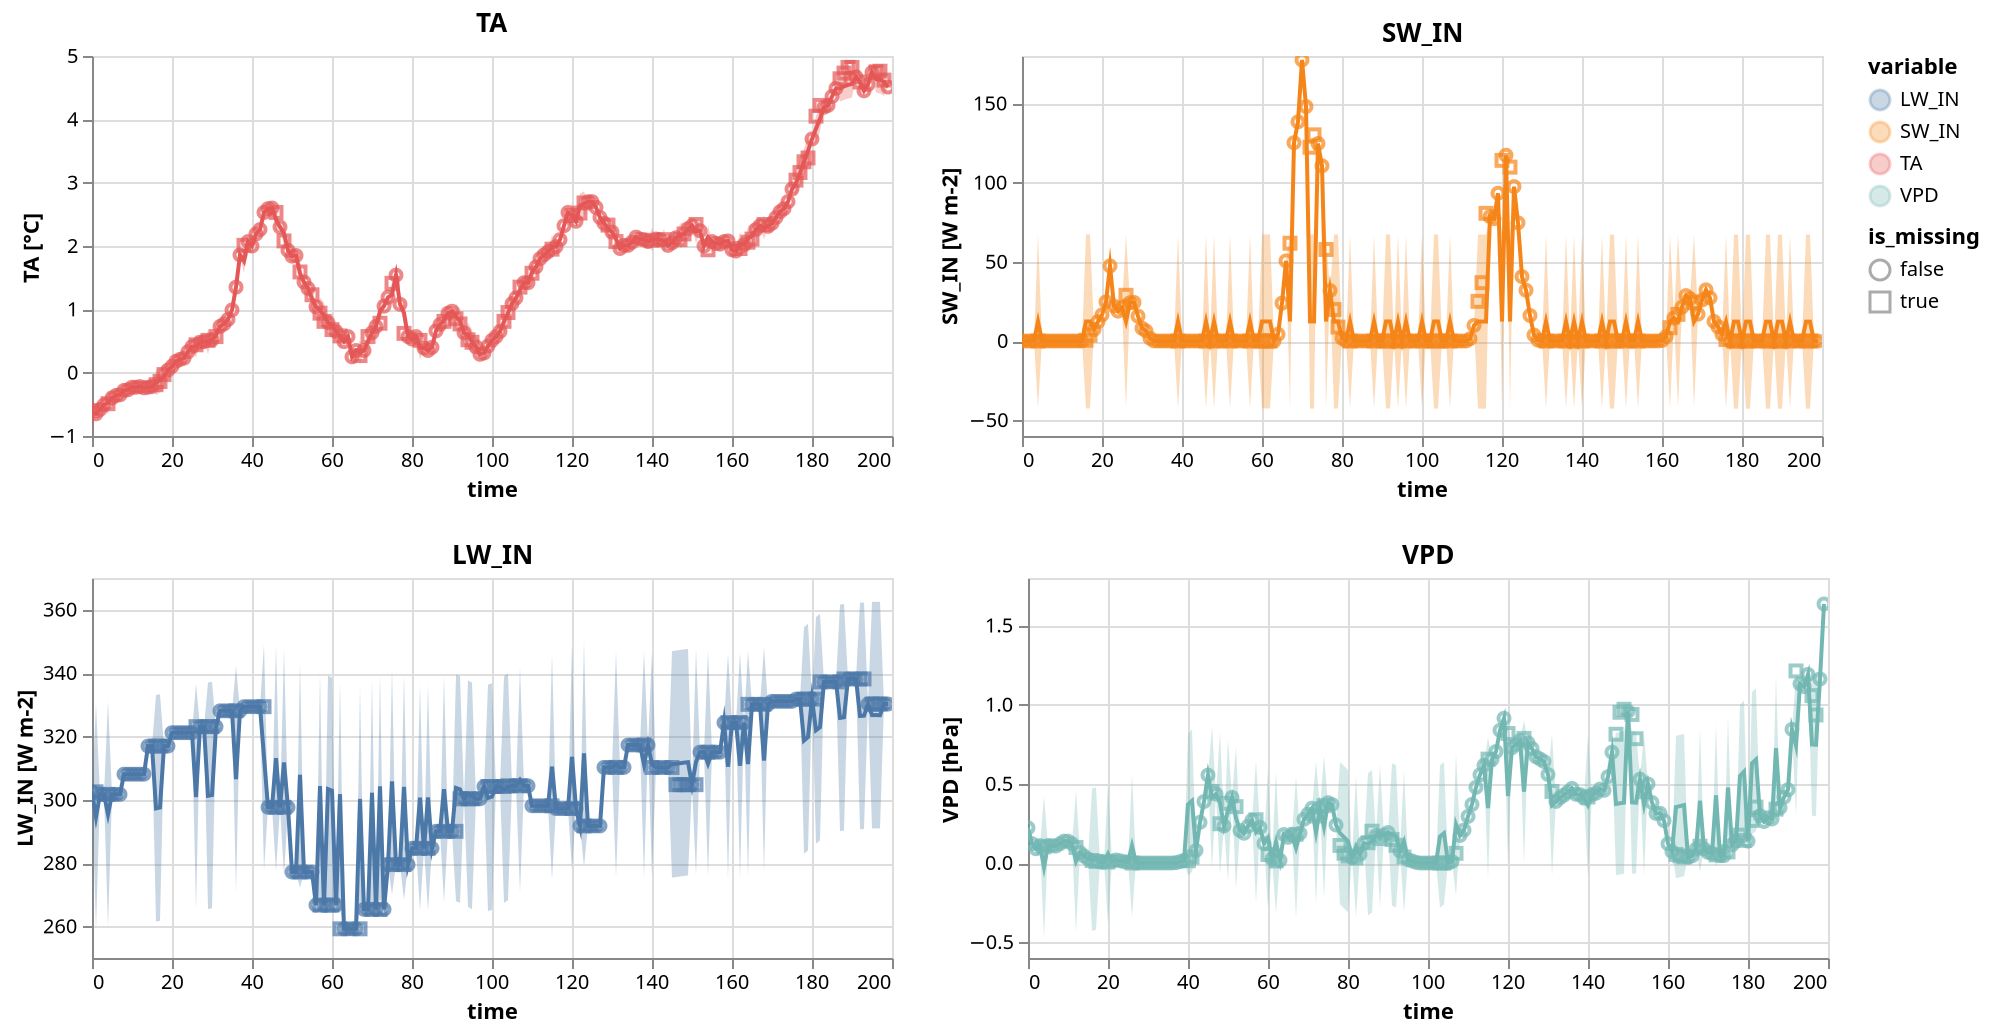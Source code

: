{"config": {"view": {"continuousWidth": 400, "continuousHeight": 300}}, "vconcat": [{"hconcat": [{"layer": [{"mark": "errorband", "encoding": {"color": {"field": "variable", "type": "nominal"}, "tooltip": [{"field": "std", "format": ".4", "type": "quantitative"}, {"field": "mean", "format": ".4", "type": "quantitative"}], "x": {"field": "time", "type": "quantitative"}, "y": {"field": "err_low", "scale": {"zero": false}, "title": "TA [\u00b0C]", "type": "quantitative"}, "y2": {"field": "err_high"}}, "height": 190, "transform": [{"calculate": "datum.mean - 2 * datum.std", "as": "err_low"}, {"calculate": "datum.mean + 2 * datum.std", "as": "err_high"}], "width": 400}, {"mark": "line", "encoding": {"color": {"field": "variable", "type": "nominal"}, "x": {"field": "time", "type": "quantitative"}, "y": {"field": "mean", "scale": {"zero": false}, "title": "TA [\u00b0C]", "type": "quantitative"}}, "selection": {"selector002": {"type": "interval", "bind": "scales", "encodings": ["x"]}}, "title": "TA"}, {"data": {"name": "data-26685ce7f0e54111037706e31fff61d1"}, "mark": "point", "encoding": {"color": {"field": "variable", "type": "nominal"}, "shape": {"field": "is_missing", "type": "nominal"}, "x": {"field": "time", "type": "quantitative"}, "y": {"field": "value", "scale": {"zero": false}, "title": "TA [\u00b0C]", "type": "quantitative"}}}]}, {"layer": [{"mark": "errorband", "encoding": {"color": {"field": "variable", "type": "nominal"}, "tooltip": [{"field": "std", "format": ".4", "type": "quantitative"}, {"field": "mean", "format": ".4", "type": "quantitative"}], "x": {"field": "time", "type": "quantitative"}, "y": {"field": "err_low", "scale": {"zero": false}, "title": "SW_IN [W m-2]", "type": "quantitative"}, "y2": {"field": "err_high"}}, "height": 190, "transform": [{"calculate": "datum.mean - 2 * datum.std", "as": "err_low"}, {"calculate": "datum.mean + 2 * datum.std", "as": "err_high"}], "width": 400}, {"mark": "line", "encoding": {"color": {"field": "variable", "type": "nominal"}, "x": {"field": "time", "type": "quantitative"}, "y": {"field": "mean", "scale": {"zero": false}, "title": "SW_IN [W m-2]", "type": "quantitative"}}, "selection": {"selector002": {"type": "interval", "bind": "scales", "encodings": ["x"]}}, "title": "SW_IN"}, {"data": {"name": "data-61a38f88a3ae3035cf65c8ca7ffde577"}, "mark": "point", "encoding": {"color": {"field": "variable", "type": "nominal"}, "shape": {"field": "is_missing", "type": "nominal"}, "x": {"field": "time", "type": "quantitative"}, "y": {"field": "value", "scale": {"zero": false}, "title": "SW_IN [W m-2]", "type": "quantitative"}}}], "data": {"name": "data-b0152c8cb32e5ac21b45c942b655a8c7"}}], "data": {"name": "data-333c8ad773f489432b99c635dfe652b2"}}, {"hconcat": [{"layer": [{"mark": "errorband", "encoding": {"color": {"field": "variable", "type": "nominal"}, "tooltip": [{"field": "std", "format": ".4", "type": "quantitative"}, {"field": "mean", "format": ".4", "type": "quantitative"}], "x": {"field": "time", "type": "quantitative"}, "y": {"field": "err_low", "scale": {"zero": false}, "title": "LW_IN [W m-2]", "type": "quantitative"}, "y2": {"field": "err_high"}}, "height": 190, "transform": [{"calculate": "datum.mean - 2 * datum.std", "as": "err_low"}, {"calculate": "datum.mean + 2 * datum.std", "as": "err_high"}], "width": 400}, {"mark": "line", "encoding": {"color": {"field": "variable", "type": "nominal"}, "x": {"field": "time", "type": "quantitative"}, "y": {"field": "mean", "scale": {"zero": false}, "title": "LW_IN [W m-2]", "type": "quantitative"}}, "selection": {"selector002": {"type": "interval", "bind": "scales", "encodings": ["x"]}}, "title": "LW_IN"}, {"data": {"name": "data-3a50e4f3cd80ed511e5df786e5328abd"}, "mark": "point", "encoding": {"color": {"field": "variable", "type": "nominal"}, "shape": {"field": "is_missing", "type": "nominal"}, "x": {"field": "time", "type": "quantitative"}, "y": {"field": "value", "scale": {"zero": false}, "title": "LW_IN [W m-2]", "type": "quantitative"}}}]}, {"layer": [{"mark": "errorband", "encoding": {"color": {"field": "variable", "type": "nominal"}, "tooltip": [{"field": "std", "format": ".4", "type": "quantitative"}, {"field": "mean", "format": ".4", "type": "quantitative"}], "x": {"field": "time", "type": "quantitative"}, "y": {"field": "err_low", "scale": {"zero": false}, "title": "VPD [hPa]", "type": "quantitative"}, "y2": {"field": "err_high"}}, "height": 190, "transform": [{"calculate": "datum.mean - 2 * datum.std", "as": "err_low"}, {"calculate": "datum.mean + 2 * datum.std", "as": "err_high"}], "width": 400}, {"mark": "line", "encoding": {"color": {"field": "variable", "type": "nominal"}, "x": {"field": "time", "type": "quantitative"}, "y": {"field": "mean", "scale": {"zero": false}, "title": "VPD [hPa]", "type": "quantitative"}}, "selection": {"selector002": {"type": "interval", "bind": "scales", "encodings": ["x"]}}, "title": "VPD"}, {"data": {"name": "data-ae48b57ec8ddf73f641838d89aa39a1b"}, "mark": "point", "encoding": {"color": {"field": "variable", "type": "nominal"}, "shape": {"field": "is_missing", "type": "nominal"}, "x": {"field": "time", "type": "quantitative"}, "y": {"field": "value", "scale": {"zero": false}, "title": "VPD [hPa]", "type": "quantitative"}}}], "data": {"name": "data-7219df9c97105480288afbb98c848eed"}}], "data": {"name": "data-eee16572b5e057a9801ad0dbc9a6c72c"}}, {"hconcat": []}, {"hconcat": []}, {"hconcat": []}, {"hconcat": []}, {"hconcat": []}, {"hconcat": []}, {"hconcat": []}, {"hconcat": []}, {"hconcat": []}, {"hconcat": []}, {"hconcat": []}, {"hconcat": []}, {"hconcat": []}, {"hconcat": []}, {"hconcat": []}, {"hconcat": []}, {"hconcat": []}, {"hconcat": []}, {"hconcat": []}, {"hconcat": []}, {"hconcat": []}, {"hconcat": []}, {"hconcat": []}, {"hconcat": []}, {"hconcat": []}, {"hconcat": []}, {"hconcat": []}, {"hconcat": []}, {"hconcat": []}, {"hconcat": []}, {"hconcat": []}, {"hconcat": []}, {"hconcat": []}, {"hconcat": []}, {"hconcat": []}, {"hconcat": []}, {"hconcat": []}, {"hconcat": []}, {"hconcat": []}, {"hconcat": []}, {"hconcat": []}, {"hconcat": []}, {"hconcat": []}, {"hconcat": []}, {"hconcat": []}, {"hconcat": []}, {"hconcat": []}, {"hconcat": []}, {"hconcat": []}, {"hconcat": []}, {"hconcat": []}, {"hconcat": []}, {"hconcat": []}, {"hconcat": []}, {"hconcat": []}, {"hconcat": []}, {"hconcat": []}, {"hconcat": []}, {"hconcat": []}, {"hconcat": []}, {"hconcat": []}, {"hconcat": []}, {"hconcat": []}, {"hconcat": []}, {"hconcat": []}, {"hconcat": []}, {"hconcat": []}, {"hconcat": []}, {"hconcat": []}, {"hconcat": []}, {"hconcat": []}, {"hconcat": []}, {"hconcat": []}, {"hconcat": []}, {"hconcat": []}, {"hconcat": []}, {"hconcat": []}, {"hconcat": []}, {"hconcat": []}, {"hconcat": []}, {"hconcat": []}, {"hconcat": []}, {"hconcat": []}, {"hconcat": []}, {"hconcat": []}, {"hconcat": []}, {"hconcat": []}, {"hconcat": []}, {"hconcat": []}, {"hconcat": []}, {"hconcat": []}, {"hconcat": []}, {"hconcat": []}, {"hconcat": []}, {"hconcat": []}, {"hconcat": []}, {"hconcat": []}, {"hconcat": []}, {"hconcat": []}, {"hconcat": []}, {"hconcat": []}, {"hconcat": []}, {"hconcat": []}, {"hconcat": []}, {"hconcat": []}, {"hconcat": []}, {"hconcat": []}, {"hconcat": []}, {"hconcat": []}, {"hconcat": []}, {"hconcat": []}, {"hconcat": []}, {"hconcat": []}, {"hconcat": []}, {"hconcat": []}, {"hconcat": []}, {"hconcat": []}, {"hconcat": []}, {"hconcat": []}, {"hconcat": []}, {"hconcat": []}, {"hconcat": []}, {"hconcat": []}, {"hconcat": []}, {"hconcat": []}, {"hconcat": []}, {"hconcat": []}, {"hconcat": []}, {"hconcat": []}, {"hconcat": []}, {"hconcat": []}, {"hconcat": []}, {"hconcat": []}, {"hconcat": []}, {"hconcat": []}, {"hconcat": []}, {"hconcat": []}, {"hconcat": []}, {"hconcat": []}, {"hconcat": []}, {"hconcat": []}, {"hconcat": []}, {"hconcat": []}, {"hconcat": []}, {"hconcat": []}, {"hconcat": []}, {"hconcat": []}, {"hconcat": []}, {"hconcat": []}, {"hconcat": []}, {"hconcat": []}, {"hconcat": []}, {"hconcat": []}, {"hconcat": []}, {"hconcat": []}, {"hconcat": []}, {"hconcat": []}, {"hconcat": []}, {"hconcat": []}, {"hconcat": []}, {"hconcat": []}, {"hconcat": []}, {"hconcat": []}, {"hconcat": []}, {"hconcat": []}, {"hconcat": []}, {"hconcat": []}, {"hconcat": []}, {"hconcat": []}, {"hconcat": []}, {"hconcat": []}, {"hconcat": []}, {"hconcat": []}, {"hconcat": []}, {"hconcat": []}, {"hconcat": []}, {"hconcat": []}, {"hconcat": []}, {"hconcat": []}, {"hconcat": []}, {"hconcat": []}, {"hconcat": []}, {"hconcat": []}, {"hconcat": []}, {"hconcat": []}, {"hconcat": []}, {"hconcat": []}, {"hconcat": []}, {"hconcat": []}, {"hconcat": []}, {"hconcat": []}, {"hconcat": []}, {"hconcat": []}, {"hconcat": []}, {"hconcat": []}, {"hconcat": []}, {"hconcat": []}, {"hconcat": []}, {"hconcat": []}, {"hconcat": []}, {"hconcat": []}, {"hconcat": []}, {"hconcat": []}, {"hconcat": []}, {"hconcat": []}, {"hconcat": []}, {"hconcat": []}, {"hconcat": []}, {"hconcat": []}, {"hconcat": []}, {"hconcat": []}, {"hconcat": []}, {"hconcat": []}, {"hconcat": []}, {"hconcat": []}, {"hconcat": []}, {"hconcat": []}, {"hconcat": []}, {"hconcat": []}, {"hconcat": []}, {"hconcat": []}, {"hconcat": []}, {"hconcat": []}, {"hconcat": []}, {"hconcat": []}, {"hconcat": []}, {"hconcat": []}, {"hconcat": []}, {"hconcat": []}, {"hconcat": []}, {"hconcat": []}, {"hconcat": []}, {"hconcat": []}, {"hconcat": []}, {"hconcat": []}, {"hconcat": []}, {"hconcat": []}, {"hconcat": []}, {"hconcat": []}, {"hconcat": []}, {"hconcat": []}, {"hconcat": []}, {"hconcat": []}, {"hconcat": []}, {"hconcat": []}, {"hconcat": []}, {"hconcat": []}, {"hconcat": []}, {"hconcat": []}, {"hconcat": []}, {"hconcat": []}, {"hconcat": []}, {"hconcat": []}, {"hconcat": []}, {"hconcat": []}, {"hconcat": []}, {"hconcat": []}, {"hconcat": []}, {"hconcat": []}, {"hconcat": []}, {"hconcat": []}, {"hconcat": []}, {"hconcat": []}, {"hconcat": []}, {"hconcat": []}, {"hconcat": []}, {"hconcat": []}, {"hconcat": []}, {"hconcat": []}, {"hconcat": []}, {"hconcat": []}, {"hconcat": []}, {"hconcat": []}, {"hconcat": []}, {"hconcat": []}, {"hconcat": []}, {"hconcat": []}, {"hconcat": []}, {"hconcat": []}, {"hconcat": []}, {"hconcat": []}, {"hconcat": []}, {"hconcat": []}, {"hconcat": []}, {"hconcat": []}, {"hconcat": []}, {"hconcat": []}, {"hconcat": []}, {"hconcat": []}, {"hconcat": []}, {"hconcat": []}, {"hconcat": []}, {"hconcat": []}, {"hconcat": []}, {"hconcat": []}, {"hconcat": []}, {"hconcat": []}, {"hconcat": []}, {"hconcat": []}, {"hconcat": []}, {"hconcat": []}, {"hconcat": []}, {"hconcat": []}, {"hconcat": []}, {"hconcat": []}, {"hconcat": []}, {"hconcat": []}, {"hconcat": []}, {"hconcat": []}, {"hconcat": []}, {"hconcat": []}, {"hconcat": []}, {"hconcat": []}, {"hconcat": []}, {"hconcat": []}, {"hconcat": []}, {"hconcat": []}, {"hconcat": []}, {"hconcat": []}, {"hconcat": []}, {"hconcat": []}, {"hconcat": []}, {"hconcat": []}, {"hconcat": []}, {"hconcat": []}, {"hconcat": []}, {"hconcat": []}, {"hconcat": []}, {"hconcat": []}, {"hconcat": []}, {"hconcat": []}, {"hconcat": []}, {"hconcat": []}, {"hconcat": []}, {"hconcat": []}, {"hconcat": []}, {"hconcat": []}, {"hconcat": []}, {"hconcat": []}, {"hconcat": []}, {"hconcat": []}, {"hconcat": []}, {"hconcat": []}, {"hconcat": []}, {"hconcat": []}, {"hconcat": []}, {"hconcat": []}, {"hconcat": []}, {"hconcat": []}, {"hconcat": []}, {"hconcat": []}, {"hconcat": []}, {"hconcat": []}, {"hconcat": []}, {"hconcat": []}, {"hconcat": []}, {"hconcat": []}, {"hconcat": []}, {"hconcat": []}, {"hconcat": []}, {"hconcat": []}, {"hconcat": []}, {"hconcat": []}, {"hconcat": []}, {"hconcat": []}, {"hconcat": []}, {"hconcat": []}, {"hconcat": []}, {"hconcat": []}, {"hconcat": []}, {"hconcat": []}, {"hconcat": []}, {"hconcat": []}, {"hconcat": []}, {"hconcat": []}, {"hconcat": []}, {"hconcat": []}, {"hconcat": []}, {"hconcat": []}, {"hconcat": []}, {"hconcat": []}, {"hconcat": []}, {"hconcat": []}, {"hconcat": []}, {"hconcat": []}, {"hconcat": []}, {"hconcat": []}, {"hconcat": []}, {"hconcat": []}, {"hconcat": []}, {"hconcat": []}, {"hconcat": []}, {"hconcat": []}, {"hconcat": []}, {"hconcat": []}, {"hconcat": []}, {"hconcat": []}, {"hconcat": []}], "$schema": "https://vega.github.io/schema/vega-lite/v4.17.0.json", "datasets": {"data-333c8ad773f489432b99c635dfe652b2": [{"time": 2.0, "variable": "TA", "mean": -0.58, "std": null}, {"time": 3.0, "variable": "TA", "mean": -0.51, "std": null}, {"time": 5.0, "variable": "TA", "mean": -0.4, "std": null}, {"time": 6.0, "variable": "TA", "mean": -0.36, "std": null}, {"time": 7.0, "variable": "TA", "mean": -0.35, "std": null}, {"time": 8.0, "variable": "TA", "mean": -0.28, "std": null}, {"time": 9.0, "variable": "TA", "mean": -0.27, "std": null}, {"time": 10.0, "variable": "TA", "mean": -0.23, "std": null}, {"time": 11.0, "variable": "TA", "mean": -0.23, "std": null}, {"time": 13.0, "variable": "TA", "mean": -0.24, "std": null}, {"time": 14.0, "variable": "TA", "mean": -0.23, "std": null}, {"time": 15.0, "variable": "TA", "mean": -0.22, "std": null}, {"time": 19.0, "variable": "TA", "mean": 0.04, "std": null}, {"time": 21.0, "variable": "TA", "mean": 0.18, "std": null}, {"time": 22.0, "variable": "TA", "mean": 0.21, "std": null}, {"time": 23.0, "variable": "TA", "mean": 0.23, "std": null}, {"time": 24.0, "variable": "TA", "mean": 0.33, "std": null}, {"time": 25.0, "variable": "TA", "mean": 0.41, "std": null}, {"time": 27.0, "variable": "TA", "mean": 0.48, "std": null}, {"time": 28.0, "variable": "TA", "mean": 0.49, "std": null}, {"time": 32.0, "variable": "TA", "mean": 0.73, "std": null}, {"time": 33.0, "variable": "TA", "mean": 0.77, "std": null}, {"time": 34.0, "variable": "TA", "mean": 0.84, "std": null}, {"time": 35.0, "variable": "TA", "mean": 0.99, "std": null}, {"time": 37.0, "variable": "TA", "mean": 1.86, "std": null}, {"time": 42.0, "variable": "TA", "mean": 2.26, "std": null}, {"time": 44.0, "variable": "TA", "mean": 2.59, "std": null}, {"time": 45.0, "variable": "TA", "mean": 2.6, "std": null}, {"time": 47.0, "variable": "TA", "mean": 2.3, "std": null}, {"time": 49.0, "variable": "TA", "mean": 1.93, "std": null}, {"time": 51.0, "variable": "TA", "mean": 1.85, "std": null}, {"time": 53.0, "variable": "TA", "mean": 1.43, "std": null}, {"time": 54.0, "variable": "TA", "mean": 1.33, "std": null}, {"time": 56.0, "variable": "TA", "mean": 1.04, "std": null}, {"time": 63.0, "variable": "TA", "mean": 0.49, "std": null}, {"time": 64.0, "variable": "TA", "mean": 0.57, "std": null}, {"time": 65.0, "variable": "TA", "mean": 0.25, "std": null}, {"time": 66.0, "variable": "TA", "mean": 0.35, "std": null}, {"time": 68.0, "variable": "TA", "mean": 0.35, "std": null}, {"time": 71.0, "variable": "TA", "mean": 0.73, "std": null}, {"time": 77.0, "variable": "TA", "mean": 1.08, "std": null}, {"time": 81.0, "variable": "TA", "mean": 0.57, "std": null}, {"time": 83.0, "variable": "TA", "mean": 0.39, "std": null}, {"time": 87.0, "variable": "TA", "mean": 0.76, "std": null}, {"time": 89.0, "variable": "TA", "mean": 0.94, "std": null}, {"time": 90.0, "variable": "TA", "mean": 0.97, "std": null}, {"time": 93.0, "variable": "TA", "mean": 0.63, "std": null}, {"time": 97.0, "variable": "TA", "mean": 0.29, "std": null}, {"time": 98.0, "variable": "TA", "mean": 0.31, "std": null}, {"time": 101.0, "variable": "TA", "mean": 0.57, "std": null}, {"time": 102.0, "variable": "TA", "mean": 0.65, "std": null}, {"time": 105.0, "variable": "TA", "mean": 1.09, "std": null}, {"time": 106.0, "variable": "TA", "mean": 1.18, "std": null}, {"time": 108.0, "variable": "TA", "mean": 1.42, "std": null}, {"time": 109.0, "variable": "TA", "mean": 1.42, "std": null}, {"time": 111.0, "variable": "TA", "mean": 1.67, "std": null}, {"time": 112.0, "variable": "TA", "mean": 1.8, "std": null}, {"time": 113.0, "variable": "TA", "mean": 1.86, "std": null}, {"time": 117.0, "variable": "TA", "mean": 2.1, "std": null}, {"time": 118.0, "variable": "TA", "mean": 2.32, "std": null}, {"time": 119.0, "variable": "TA", "mean": 2.53, "std": null}, {"time": 121.0, "variable": "TA", "mean": 2.39, "std": null}, {"time": 125.0, "variable": "TA", "mean": 2.7, "std": null}, {"time": 126.0, "variable": "TA", "mean": 2.61, "std": null}, {"time": 127.0, "variable": "TA", "mean": 2.45, "std": null}, {"time": 128.0, "variable": "TA", "mean": 2.36, "std": null}, {"time": 130.0, "variable": "TA", "mean": 2.22, "std": null}, {"time": 132.0, "variable": "TA", "mean": 1.96, "std": null}, {"time": 133.0, "variable": "TA", "mean": 2.01, "std": null}, {"time": 134.0, "variable": "TA", "mean": 2.01, "std": null}, {"time": 135.0, "variable": "TA", "mean": 2.06, "std": null}, {"time": 137.0, "variable": "TA", "mean": 2.11, "std": null}, {"time": 139.0, "variable": "TA", "mean": 2.07, "std": null}, {"time": 141.0, "variable": "TA", "mean": 2.11, "std": null}, {"time": 142.0, "variable": "TA", "mean": 2.1, "std": null}, {"time": 144.0, "variable": "TA", "mean": 2.01, "std": null}, {"time": 150.0, "variable": "TA", "mean": 2.32, "std": null}, {"time": 153.0, "variable": "TA", "mean": 2.0, "std": null}, {"time": 155.0, "variable": "TA", "mean": 2.07, "std": null}, {"time": 156.0, "variable": "TA", "mean": 2.04, "std": null}, {"time": 157.0, "variable": "TA", "mean": 2.03, "std": null}, {"time": 158.0, "variable": "TA", "mean": 2.07, "std": null}, {"time": 160.0, "variable": "TA", "mean": 1.94, "std": null}, {"time": 161.0, "variable": "TA", "mean": 1.92, "std": null}, {"time": 166.0, "variable": "TA", "mean": 2.26, "std": null}, {"time": 167.0, "variable": "TA", "mean": 2.32, "std": null}, {"time": 169.0, "variable": "TA", "mean": 2.31, "std": null}, {"time": 170.0, "variable": "TA", "mean": 2.36, "std": null}, {"time": 171.0, "variable": "TA", "mean": 2.45, "std": null}, {"time": 173.0, "variable": "TA", "mean": 2.59, "std": null}, {"time": 174.0, "variable": "TA", "mean": 2.7, "std": null}, {"time": 180.0, "variable": "TA", "mean": 3.69, "std": null}, {"time": 183.0, "variable": "TA", "mean": 4.19, "std": null}, {"time": 184.0, "variable": "TA", "mean": 4.22, "std": null}, {"time": 185.0, "variable": "TA", "mean": 4.36, "std": null}, {"time": 191.0, "variable": "TA", "mean": 4.67, "std": null}, {"time": 194.0, "variable": "TA", "mean": 4.55, "std": null}, {"time": 199.0, "variable": "TA", "mean": 4.51, "std": null}, {"time": 0.0, "variable": "TA", "mean": -0.6199233531951904, "std": 0.13680851459503174}, {"time": 1.0, "variable": "TA", "mean": -0.6500000953674316, "std": 0.0}, {"time": 4.0, "variable": "TA", "mean": -0.4715120792388916, "std": 0.09645438939332962}, {"time": 12.0, "variable": "TA", "mean": -0.2200000286102295, "std": 0.0}, {"time": 16.0, "variable": "TA", "mean": -0.1609882116317749, "std": 0.09803203493356705}, {"time": 17.0, "variable": "TA", "mean": -0.11511588096618652, "std": 0.09854215383529663}, {"time": 18.0, "variable": "TA", "mean": -0.056906700134277344, "std": 0.09797597676515579}, {"time": 20.0, "variable": "TA", "mean": 0.10000014305114746, "std": 0.0}, {"time": 26.0, "variable": "TA", "mean": 0.4189380407333374, "std": 0.09482927620410919}, {"time": 29.0, "variable": "TA", "mean": 0.48472702503204346, "std": 0.09590796381235123}, {"time": 30.0, "variable": "TA", "mean": 0.5199999809265137, "std": 0.0}, {"time": 31.0, "variable": "TA", "mean": 0.587504506111145, "std": 0.095220647752285}, {"time": 36.0, "variable": "TA", "mean": 1.350000023841858, "std": 0.0}, {"time": 38.0, "variable": "TA", "mean": 1.7605342864990234, "std": 0.09391464293003082}, {"time": 39.0, "variable": "TA", "mean": 2.069999933242798, "std": 0.0}, {"time": 40.0, "variable": "TA", "mean": 2.0, "std": 0.0}, {"time": 41.0, "variable": "TA", "mean": 2.190000057220459, "std": 0.0}, {"time": 43.0, "variable": "TA", "mean": 2.5299999713897705, "std": 0.0}, {"time": 46.0, "variable": "TA", "mean": 2.4186904430389404, "std": 0.09523403644561768}, {"time": 48.0, "variable": "TA", "mean": 2.198404550552368, "std": 0.0955297201871872}, {"time": 50.0, "variable": "TA", "mean": 1.840000033378601, "std": 0.0}, {"time": 52.0, "variable": "TA", "mean": 1.5669963359832764, "std": 0.09494226425886154}, {"time": 55.0, "variable": "TA", "mean": 1.1684858798980713, "std": 0.09762067347764969}, {"time": 57.0, "variable": "TA", "mean": 0.9842237830162048, "std": 0.09953856468200684}, {"time": 58.0, "variable": "TA", "mean": 0.9065796136856079, "std": 0.09986342489719391}, {"time": 59.0, "variable": "TA", "mean": 0.7900000214576721, "std": 0.0}, {"time": 60.0, "variable": "TA", "mean": 0.7505228519439697, "std": 0.09873469918966293}, {"time": 61.0, "variable": "TA", "mean": 0.6500000357627869, "std": 0.0}, {"time": 62.0, "variable": "TA", "mean": 0.5724157691001892, "std": 0.0960506796836853}, {"time": 67.0, "variable": "TA", "mean": 0.3236323595046997, "std": 0.09546402841806412}, {"time": 69.0, "variable": "TA", "mean": 0.49722176790237427, "std": 0.09608393907546997}, {"time": 70.0, "variable": "TA", "mean": 0.6300000548362732, "std": 0.0}, {"time": 72.0, "variable": "TA", "mean": 0.9727352857589722, "std": 0.09540366381406784}, {"time": 73.0, "variable": "TA", "mean": 1.0499999523162842, "std": 0.0}, {"time": 74.0, "variable": "TA", "mean": 1.190000057220459, "std": 0.0}, {"time": 75.0, "variable": "TA", "mean": 1.2279971837997437, "std": 0.09529560804367065}, {"time": 76.0, "variable": "TA", "mean": 1.5399999618530273, "std": 0.0}, {"time": 78.0, "variable": "TA", "mean": 0.9435693621635437, "std": 0.09484989196062088}, {"time": 79.0, "variable": "TA", "mean": 0.5699999928474426, "std": 0.0}, {"time": 80.0, "variable": "TA", "mean": 0.5299999713897705, "std": 0.0}, {"time": 82.0, "variable": "TA", "mean": 0.39118051528930664, "std": 0.09416074305772781}, {"time": 84.0, "variable": "TA", "mean": 0.3500000238418579, "std": 0.0}, {"time": 85.0, "variable": "TA", "mean": 0.3999999761581421, "std": 0.0}, {"time": 86.0, "variable": "TA", "mean": 0.6600000262260437, "std": 0.0}, {"time": 88.0, "variable": "TA", "mean": 0.8246068954467773, "std": 0.09507956355810165}, {"time": 91.0, "variable": "TA", "mean": 0.8866124153137207, "std": 0.09897803515195847}, {"time": 92.0, "variable": "TA", "mean": 0.813739538192749, "std": 0.09985805302858353}, {"time": 94.0, "variable": "TA", "mean": 0.5938347578048706, "std": 0.09943102300167084}, {"time": 95.0, "variable": "TA", "mean": 0.4838820695877075, "std": 0.09806986153125763}, {"time": 96.0, "variable": "TA", "mean": 0.4099999666213989, "std": 0.0}, {"time": 99.0, "variable": "TA", "mean": 0.41999995708465576, "std": 0.0}, {"time": 100.0, "variable": "TA", "mean": 0.5099999904632568, "std": 0.0}, {"time": 103.0, "variable": "TA", "mean": 0.8067095875740051, "std": 0.09628558903932571}, {"time": 104.0, "variable": "TA", "mean": 0.9416447877883911, "std": 0.09666375815868378}, {"time": 107.0, "variable": "TA", "mean": 1.3050477504730225, "std": 0.09580152481794357}, {"time": 110.0, "variable": "TA", "mean": 1.5834006071090698, "std": 0.0945177748799324}, {"time": 114.0, "variable": "TA", "mean": 1.909999966621399, "std": 0.0}, {"time": 115.0, "variable": "TA", "mean": 1.9860708713531494, "std": 0.09396364539861679}, {"time": 116.0, "variable": "TA", "mean": 1.9900000095367432, "std": 0.0}, {"time": 120.0, "variable": "TA", "mean": 2.4869675636291504, "std": 0.09644024819135666}, {"time": 122.0, "variable": "TA", "mean": 2.6349833011627197, "std": 0.09755481034517288}, {"time": 123.0, "variable": "TA", "mean": 2.669118881225586, "std": 0.09694971889257431}, {"time": 124.0, "variable": "TA", "mean": 2.700000047683716, "std": 0.0}, {"time": 129.0, "variable": "TA", "mean": 2.2799830436706543, "std": 0.0951753631234169}, {"time": 131.0, "variable": "TA", "mean": 2.1123862266540527, "std": 0.09528950601816177}, {"time": 136.0, "variable": "TA", "mean": 2.140000104904175, "std": 0.0}, {"time": 138.0, "variable": "TA", "mean": 2.0999999046325684, "std": 0.0}, {"time": 140.0, "variable": "TA", "mean": 2.0993008613586426, "std": 0.09459716081619263}, {"time": 143.0, "variable": "TA", "mean": 2.081089735031128, "std": 0.09485509991645813}, {"time": 145.0, "variable": "TA", "mean": 2.049999952316284, "std": 0.0}, {"time": 146.0, "variable": "TA", "mean": 2.130000114440918, "std": 0.0}, {"time": 147.0, "variable": "TA", "mean": 2.1580119132995605, "std": 0.09642424434423447}, {"time": 148.0, "variable": "TA", "mean": 2.188542366027832, "std": 0.09669722616672516}, {"time": 149.0, "variable": "TA", "mean": 2.2699999809265137, "std": 0.0}, {"time": 151.0, "variable": "TA", "mean": 2.2260100841522217, "std": 0.0957949236035347}, {"time": 152.0, "variable": "TA", "mean": 2.240000009536743, "std": 0.0}, {"time": 154.0, "variable": "TA", "mean": 2.1390020847320557, "std": 0.09461131691932678}, {"time": 159.0, "variable": "TA", "mean": 2.0799999237060547, "std": 0.0}, {"time": 162.0, "variable": "TA", "mean": 2.0306286811828613, "std": 0.0965544655919075}, {"time": 163.0, "variable": "TA", "mean": 2.0199999809265137, "std": 0.0}, {"time": 164.0, "variable": "TA", "mean": 2.1134867668151855, "std": 0.09808660298585892}, {"time": 165.0, "variable": "TA", "mean": 2.159213066101074, "std": 0.09788284450769424}, {"time": 168.0, "variable": "TA", "mean": 2.2930541038513184, "std": 0.09528820216655731}, {"time": 172.0, "variable": "TA", "mean": 2.5399999618530273, "std": 0.0}, {"time": 175.0, "variable": "TA", "mean": 2.9000000953674316, "std": 0.0}, {"time": 176.0, "variable": "TA", "mean": 2.9894826412200928, "std": 0.10213646292686462}, {"time": 177.0, "variable": "TA", "mean": 3.150876998901367, "std": 0.10532491654157639}, {"time": 178.0, "variable": "TA", "mean": 3.3238067626953125, "std": 0.10733483731746674}, {"time": 179.0, "variable": "TA", "mean": 3.502579689025879, "std": 0.1077587753534317}, {"time": 181.0, "variable": "TA", "mean": 3.851976156234741, "std": 0.10342196375131607}, {"time": 182.0, "variable": "TA", "mean": 4.010158538818359, "std": 0.09991257637739182}, {"time": 186.0, "variable": "TA", "mean": 4.489999771118164, "std": 0.0}, {"time": 187.0, "variable": "TA", "mean": 4.487100601196289, "std": 0.10332289338111877}, {"time": 188.0, "variable": "TA", "mean": 4.521813869476318, "std": 0.10684306174516678}, {"time": 189.0, "variable": "TA", "mean": 4.543858528137207, "std": 0.1083270013332367}, {"time": 190.0, "variable": "TA", "mean": 4.559487342834473, "std": 0.10724616795778275}, {"time": 192.0, "variable": "TA", "mean": 4.585460662841797, "std": 0.09968708455562592}, {"time": 193.0, "variable": "TA", "mean": 4.449999809265137, "std": 0.0}, {"time": 195.0, "variable": "TA", "mean": 4.739999771118164, "std": 0.0}, {"time": 196.0, "variable": "TA", "mean": 4.633303165435791, "std": 0.10503959655761719}, {"time": 197.0, "variable": "TA", "mean": 4.623601913452148, "std": 0.10761086642742157}, {"time": 198.0, "variable": "TA", "mean": 4.592449188232422, "std": 0.10984673351049423}], "data-26685ce7f0e54111037706e31fff61d1": [{"time": 0.0, "variable": "TA", "value": -0.6, "is_missing": true}, {"time": 1.0, "variable": "TA", "value": -0.65, "is_missing": false}, {"time": 2.0, "variable": "TA", "value": -0.58, "is_missing": false}, {"time": 3.0, "variable": "TA", "value": -0.51, "is_missing": false}, {"time": 4.0, "variable": "TA", "value": -0.49, "is_missing": true}, {"time": 5.0, "variable": "TA", "value": -0.4, "is_missing": false}, {"time": 6.0, "variable": "TA", "value": -0.36, "is_missing": false}, {"time": 7.0, "variable": "TA", "value": -0.35, "is_missing": false}, {"time": 8.0, "variable": "TA", "value": -0.28, "is_missing": false}, {"time": 9.0, "variable": "TA", "value": -0.27, "is_missing": false}, {"time": 10.0, "variable": "TA", "value": -0.23, "is_missing": false}, {"time": 11.0, "variable": "TA", "value": -0.23, "is_missing": false}, {"time": 12.0, "variable": "TA", "value": -0.22, "is_missing": false}, {"time": 13.0, "variable": "TA", "value": -0.24, "is_missing": false}, {"time": 14.0, "variable": "TA", "value": -0.23, "is_missing": false}, {"time": 15.0, "variable": "TA", "value": -0.22, "is_missing": false}, {"time": 16.0, "variable": "TA", "value": -0.19, "is_missing": true}, {"time": 17.0, "variable": "TA", "value": -0.14, "is_missing": true}, {"time": 18.0, "variable": "TA", "value": -0.03, "is_missing": true}, {"time": 19.0, "variable": "TA", "value": 0.04, "is_missing": false}, {"time": 20.0, "variable": "TA", "value": 0.1, "is_missing": false}, {"time": 21.0, "variable": "TA", "value": 0.18, "is_missing": false}, {"time": 22.0, "variable": "TA", "value": 0.21, "is_missing": false}, {"time": 23.0, "variable": "TA", "value": 0.23, "is_missing": false}, {"time": 24.0, "variable": "TA", "value": 0.33, "is_missing": false}, {"time": 25.0, "variable": "TA", "value": 0.41, "is_missing": false}, {"time": 26.0, "variable": "TA", "value": 0.44, "is_missing": true}, {"time": 27.0, "variable": "TA", "value": 0.48, "is_missing": false}, {"time": 28.0, "variable": "TA", "value": 0.49, "is_missing": false}, {"time": 29.0, "variable": "TA", "value": 0.51, "is_missing": true}, {"time": 30.0, "variable": "TA", "value": 0.52, "is_missing": false}, {"time": 31.0, "variable": "TA", "value": 0.57, "is_missing": true}, {"time": 32.0, "variable": "TA", "value": 0.73, "is_missing": false}, {"time": 33.0, "variable": "TA", "value": 0.77, "is_missing": false}, {"time": 34.0, "variable": "TA", "value": 0.84, "is_missing": false}, {"time": 35.0, "variable": "TA", "value": 0.99, "is_missing": false}, {"time": 36.0, "variable": "TA", "value": 1.35, "is_missing": false}, {"time": 37.0, "variable": "TA", "value": 1.86, "is_missing": false}, {"time": 38.0, "variable": "TA", "value": 2.01, "is_missing": true}, {"time": 39.0, "variable": "TA", "value": 2.07, "is_missing": false}, {"time": 40.0, "variable": "TA", "value": 2.0, "is_missing": false}, {"time": 41.0, "variable": "TA", "value": 2.19, "is_missing": false}, {"time": 42.0, "variable": "TA", "value": 2.26, "is_missing": false}, {"time": 43.0, "variable": "TA", "value": 2.53, "is_missing": false}, {"time": 44.0, "variable": "TA", "value": 2.59, "is_missing": false}, {"time": 45.0, "variable": "TA", "value": 2.6, "is_missing": false}, {"time": 46.0, "variable": "TA", "value": 2.53, "is_missing": true}, {"time": 47.0, "variable": "TA", "value": 2.3, "is_missing": false}, {"time": 48.0, "variable": "TA", "value": 2.08, "is_missing": true}, {"time": 49.0, "variable": "TA", "value": 1.93, "is_missing": false}, {"time": 50.0, "variable": "TA", "value": 1.84, "is_missing": false}, {"time": 51.0, "variable": "TA", "value": 1.85, "is_missing": false}, {"time": 52.0, "variable": "TA", "value": 1.59, "is_missing": true}, {"time": 53.0, "variable": "TA", "value": 1.43, "is_missing": false}, {"time": 54.0, "variable": "TA", "value": 1.33, "is_missing": false}, {"time": 55.0, "variable": "TA", "value": 1.23, "is_missing": true}, {"time": 56.0, "variable": "TA", "value": 1.04, "is_missing": false}, {"time": 57.0, "variable": "TA", "value": 0.94, "is_missing": true}, {"time": 58.0, "variable": "TA", "value": 0.81, "is_missing": true}, {"time": 59.0, "variable": "TA", "value": 0.79, "is_missing": false}, {"time": 60.0, "variable": "TA", "value": 0.68, "is_missing": true}, {"time": 61.0, "variable": "TA", "value": 0.65, "is_missing": false}, {"time": 62.0, "variable": "TA", "value": 0.58, "is_missing": true}, {"time": 63.0, "variable": "TA", "value": 0.49, "is_missing": false}, {"time": 64.0, "variable": "TA", "value": 0.57, "is_missing": false}, {"time": 65.0, "variable": "TA", "value": 0.25, "is_missing": false}, {"time": 66.0, "variable": "TA", "value": 0.35, "is_missing": false}, {"time": 67.0, "variable": "TA", "value": 0.27, "is_missing": true}, {"time": 68.0, "variable": "TA", "value": 0.35, "is_missing": false}, {"time": 69.0, "variable": "TA", "value": 0.57, "is_missing": true}, {"time": 70.0, "variable": "TA", "value": 0.63, "is_missing": false}, {"time": 71.0, "variable": "TA", "value": 0.73, "is_missing": false}, {"time": 72.0, "variable": "TA", "value": 0.78, "is_missing": true}, {"time": 73.0, "variable": "TA", "value": 1.05, "is_missing": false}, {"time": 74.0, "variable": "TA", "value": 1.19, "is_missing": false}, {"time": 75.0, "variable": "TA", "value": 1.41, "is_missing": true}, {"time": 76.0, "variable": "TA", "value": 1.54, "is_missing": false}, {"time": 77.0, "variable": "TA", "value": 1.08, "is_missing": false}, {"time": 78.0, "variable": "TA", "value": 0.62, "is_missing": true}, {"time": 79.0, "variable": "TA", "value": 0.57, "is_missing": false}, {"time": 80.0, "variable": "TA", "value": 0.53, "is_missing": false}, {"time": 81.0, "variable": "TA", "value": 0.57, "is_missing": false}, {"time": 82.0, "variable": "TA", "value": 0.51, "is_missing": true}, {"time": 83.0, "variable": "TA", "value": 0.39, "is_missing": false}, {"time": 84.0, "variable": "TA", "value": 0.35, "is_missing": false}, {"time": 85.0, "variable": "TA", "value": 0.4, "is_missing": false}, {"time": 86.0, "variable": "TA", "value": 0.66, "is_missing": false}, {"time": 87.0, "variable": "TA", "value": 0.76, "is_missing": false}, {"time": 88.0, "variable": "TA", "value": 0.81, "is_missing": true}, {"time": 89.0, "variable": "TA", "value": 0.94, "is_missing": false}, {"time": 90.0, "variable": "TA", "value": 0.97, "is_missing": false}, {"time": 91.0, "variable": "TA", "value": 0.85, "is_missing": true}, {"time": 92.0, "variable": "TA", "value": 0.77, "is_missing": true}, {"time": 93.0, "variable": "TA", "value": 0.63, "is_missing": false}, {"time": 94.0, "variable": "TA", "value": 0.52, "is_missing": true}, {"time": 95.0, "variable": "TA", "value": 0.48, "is_missing": true}, {"time": 96.0, "variable": "TA", "value": 0.41, "is_missing": false}, {"time": 97.0, "variable": "TA", "value": 0.29, "is_missing": false}, {"time": 98.0, "variable": "TA", "value": 0.31, "is_missing": false}, {"time": 99.0, "variable": "TA", "value": 0.42, "is_missing": false}, {"time": 100.0, "variable": "TA", "value": 0.51, "is_missing": false}, {"time": 101.0, "variable": "TA", "value": 0.57, "is_missing": false}, {"time": 102.0, "variable": "TA", "value": 0.65, "is_missing": false}, {"time": 103.0, "variable": "TA", "value": 0.81, "is_missing": true}, {"time": 104.0, "variable": "TA", "value": 0.95, "is_missing": true}, {"time": 105.0, "variable": "TA", "value": 1.09, "is_missing": false}, {"time": 106.0, "variable": "TA", "value": 1.18, "is_missing": false}, {"time": 107.0, "variable": "TA", "value": 1.35, "is_missing": true}, {"time": 108.0, "variable": "TA", "value": 1.42, "is_missing": false}, {"time": 109.0, "variable": "TA", "value": 1.42, "is_missing": false}, {"time": 110.0, "variable": "TA", "value": 1.57, "is_missing": true}, {"time": 111.0, "variable": "TA", "value": 1.67, "is_missing": false}, {"time": 112.0, "variable": "TA", "value": 1.8, "is_missing": false}, {"time": 113.0, "variable": "TA", "value": 1.86, "is_missing": false}, {"time": 114.0, "variable": "TA", "value": 1.91, "is_missing": false}, {"time": 115.0, "variable": "TA", "value": 1.95, "is_missing": true}, {"time": 116.0, "variable": "TA", "value": 1.99, "is_missing": false}, {"time": 117.0, "variable": "TA", "value": 2.1, "is_missing": false}, {"time": 118.0, "variable": "TA", "value": 2.32, "is_missing": false}, {"time": 119.0, "variable": "TA", "value": 2.53, "is_missing": false}, {"time": 120.0, "variable": "TA", "value": 2.48, "is_missing": true}, {"time": 121.0, "variable": "TA", "value": 2.39, "is_missing": false}, {"time": 122.0, "variable": "TA", "value": 2.52, "is_missing": true}, {"time": 123.0, "variable": "TA", "value": 2.68, "is_missing": true}, {"time": 124.0, "variable": "TA", "value": 2.7, "is_missing": false}, {"time": 125.0, "variable": "TA", "value": 2.7, "is_missing": false}, {"time": 126.0, "variable": "TA", "value": 2.61, "is_missing": false}, {"time": 127.0, "variable": "TA", "value": 2.45, "is_missing": false}, {"time": 128.0, "variable": "TA", "value": 2.36, "is_missing": false}, {"time": 129.0, "variable": "TA", "value": 2.33, "is_missing": true}, {"time": 130.0, "variable": "TA", "value": 2.22, "is_missing": false}, {"time": 131.0, "variable": "TA", "value": 2.07, "is_missing": true}, {"time": 132.0, "variable": "TA", "value": 1.96, "is_missing": false}, {"time": 133.0, "variable": "TA", "value": 2.01, "is_missing": false}, {"time": 134.0, "variable": "TA", "value": 2.01, "is_missing": false}, {"time": 135.0, "variable": "TA", "value": 2.06, "is_missing": false}, {"time": 136.0, "variable": "TA", "value": 2.14, "is_missing": false}, {"time": 137.0, "variable": "TA", "value": 2.11, "is_missing": false}, {"time": 138.0, "variable": "TA", "value": 2.1, "is_missing": false}, {"time": 139.0, "variable": "TA", "value": 2.07, "is_missing": false}, {"time": 140.0, "variable": "TA", "value": 2.09, "is_missing": true}, {"time": 141.0, "variable": "TA", "value": 2.11, "is_missing": false}, {"time": 142.0, "variable": "TA", "value": 2.1, "is_missing": false}, {"time": 143.0, "variable": "TA", "value": 2.1, "is_missing": true}, {"time": 144.0, "variable": "TA", "value": 2.01, "is_missing": false}, {"time": 145.0, "variable": "TA", "value": 2.05, "is_missing": false}, {"time": 146.0, "variable": "TA", "value": 2.13, "is_missing": false}, {"time": 147.0, "variable": "TA", "value": 2.1, "is_missing": true}, {"time": 148.0, "variable": "TA", "value": 2.19, "is_missing": true}, {"time": 149.0, "variable": "TA", "value": 2.27, "is_missing": false}, {"time": 150.0, "variable": "TA", "value": 2.32, "is_missing": false}, {"time": 151.0, "variable": "TA", "value": 2.34, "is_missing": true}, {"time": 152.0, "variable": "TA", "value": 2.24, "is_missing": false}, {"time": 153.0, "variable": "TA", "value": 2.0, "is_missing": false}, {"time": 154.0, "variable": "TA", "value": 1.94, "is_missing": true}, {"time": 155.0, "variable": "TA", "value": 2.07, "is_missing": false}, {"time": 156.0, "variable": "TA", "value": 2.04, "is_missing": false}, {"time": 157.0, "variable": "TA", "value": 2.03, "is_missing": false}, {"time": 158.0, "variable": "TA", "value": 2.07, "is_missing": false}, {"time": 159.0, "variable": "TA", "value": 2.08, "is_missing": false}, {"time": 160.0, "variable": "TA", "value": 1.94, "is_missing": false}, {"time": 161.0, "variable": "TA", "value": 1.92, "is_missing": false}, {"time": 162.0, "variable": "TA", "value": 1.96, "is_missing": true}, {"time": 163.0, "variable": "TA", "value": 2.02, "is_missing": false}, {"time": 164.0, "variable": "TA", "value": 2.06, "is_missing": true}, {"time": 165.0, "variable": "TA", "value": 2.11, "is_missing": true}, {"time": 166.0, "variable": "TA", "value": 2.26, "is_missing": false}, {"time": 167.0, "variable": "TA", "value": 2.32, "is_missing": false}, {"time": 168.0, "variable": "TA", "value": 2.34, "is_missing": true}, {"time": 169.0, "variable": "TA", "value": 2.31, "is_missing": false}, {"time": 170.0, "variable": "TA", "value": 2.36, "is_missing": false}, {"time": 171.0, "variable": "TA", "value": 2.45, "is_missing": false}, {"time": 172.0, "variable": "TA", "value": 2.54, "is_missing": false}, {"time": 173.0, "variable": "TA", "value": 2.59, "is_missing": false}, {"time": 174.0, "variable": "TA", "value": 2.7, "is_missing": false}, {"time": 175.0, "variable": "TA", "value": 2.9, "is_missing": false}, {"time": 176.0, "variable": "TA", "value": 3.04, "is_missing": true}, {"time": 177.0, "variable": "TA", "value": 3.16, "is_missing": true}, {"time": 178.0, "variable": "TA", "value": 3.33, "is_missing": true}, {"time": 179.0, "variable": "TA", "value": 3.39, "is_missing": true}, {"time": 180.0, "variable": "TA", "value": 3.69, "is_missing": false}, {"time": 181.0, "variable": "TA", "value": 4.05, "is_missing": true}, {"time": 182.0, "variable": "TA", "value": 4.22, "is_missing": true}, {"time": 183.0, "variable": "TA", "value": 4.19, "is_missing": false}, {"time": 184.0, "variable": "TA", "value": 4.22, "is_missing": false}, {"time": 185.0, "variable": "TA", "value": 4.36, "is_missing": false}, {"time": 186.0, "variable": "TA", "value": 4.49, "is_missing": false}, {"time": 187.0, "variable": "TA", "value": 4.64, "is_missing": true}, {"time": 188.0, "variable": "TA", "value": 4.73, "is_missing": true}, {"time": 189.0, "variable": "TA", "value": 4.82, "is_missing": true}, {"time": 190.0, "variable": "TA", "value": 4.82, "is_missing": true}, {"time": 191.0, "variable": "TA", "value": 4.67, "is_missing": false}, {"time": 192.0, "variable": "TA", "value": 4.59, "is_missing": true}, {"time": 193.0, "variable": "TA", "value": 4.45, "is_missing": false}, {"time": 194.0, "variable": "TA", "value": 4.55, "is_missing": false}, {"time": 195.0, "variable": "TA", "value": 4.74, "is_missing": false}, {"time": 196.0, "variable": "TA", "value": 4.75, "is_missing": true}, {"time": 197.0, "variable": "TA", "value": 4.76, "is_missing": true}, {"time": 198.0, "variable": "TA", "value": 4.62, "is_missing": true}, {"time": 199.0, "variable": "TA", "value": 4.51, "is_missing": false}], "data-b0152c8cb32e5ac21b45c942b655a8c7": [{"time": 2.0, "variable": "SW_IN", "mean": 0.0, "std": null}, {"time": 3.0, "variable": "SW_IN", "mean": 0.0, "std": null}, {"time": 5.0, "variable": "SW_IN", "mean": 0.0, "std": null}, {"time": 6.0, "variable": "SW_IN", "mean": 0.0, "std": null}, {"time": 7.0, "variable": "SW_IN", "mean": 0.0, "std": null}, {"time": 8.0, "variable": "SW_IN", "mean": 0.0, "std": null}, {"time": 9.0, "variable": "SW_IN", "mean": 0.0, "std": null}, {"time": 10.0, "variable": "SW_IN", "mean": 0.0, "std": null}, {"time": 11.0, "variable": "SW_IN", "mean": 0.0, "std": null}, {"time": 13.0, "variable": "SW_IN", "mean": 0.0, "std": null}, {"time": 14.0, "variable": "SW_IN", "mean": 0.0, "std": null}, {"time": 15.0, "variable": "SW_IN", "mean": 0.0, "std": null}, {"time": 19.0, "variable": "SW_IN", "mean": 12.24, "std": null}, {"time": 21.0, "variable": "SW_IN", "mean": 24.73, "std": null}, {"time": 22.0, "variable": "SW_IN", "mean": 47.42, "std": null}, {"time": 23.0, "variable": "SW_IN", "mean": 22.05, "std": null}, {"time": 24.0, "variable": "SW_IN", "mean": 18.86, "std": null}, {"time": 25.0, "variable": "SW_IN", "mean": 21.1, "std": null}, {"time": 27.0, "variable": "SW_IN", "mean": 24.22, "std": null}, {"time": 28.0, "variable": "SW_IN", "mean": 24.35, "std": null}, {"time": 32.0, "variable": "SW_IN", "mean": 1.72, "std": null}, {"time": 33.0, "variable": "SW_IN", "mean": 0.06, "std": null}, {"time": 34.0, "variable": "SW_IN", "mean": 0.0, "std": null}, {"time": 35.0, "variable": "SW_IN", "mean": 0.0, "std": null}, {"time": 37.0, "variable": "SW_IN", "mean": 0.0, "std": null}, {"time": 42.0, "variable": "SW_IN", "mean": 0.0, "std": null}, {"time": 44.0, "variable": "SW_IN", "mean": 0.0, "std": null}, {"time": 45.0, "variable": "SW_IN", "mean": 0.0, "std": null}, {"time": 47.0, "variable": "SW_IN", "mean": 0.0, "std": null}, {"time": 49.0, "variable": "SW_IN", "mean": 0.0, "std": null}, {"time": 51.0, "variable": "SW_IN", "mean": 0.0, "std": null}, {"time": 53.0, "variable": "SW_IN", "mean": 0.0, "std": null}, {"time": 54.0, "variable": "SW_IN", "mean": 0.0, "std": null}, {"time": 56.0, "variable": "SW_IN", "mean": 0.0, "std": null}, {"time": 63.0, "variable": "SW_IN", "mean": 0.0, "std": null}, {"time": 64.0, "variable": "SW_IN", "mean": 4.27, "std": null}, {"time": 65.0, "variable": "SW_IN", "mean": 23.9, "std": null}, {"time": 66.0, "variable": "SW_IN", "mean": 50.61, "std": null}, {"time": 68.0, "variable": "SW_IN", "mean": 125.24, "std": null}, {"time": 71.0, "variable": "SW_IN", "mean": 148.06, "std": null}, {"time": 77.0, "variable": "SW_IN", "mean": 31.87, "std": null}, {"time": 81.0, "variable": "SW_IN", "mean": 0.06, "std": null}, {"time": 83.0, "variable": "SW_IN", "mean": 0.0, "std": null}, {"time": 87.0, "variable": "SW_IN", "mean": 0.0, "std": null}, {"time": 89.0, "variable": "SW_IN", "mean": 0.0, "std": null}, {"time": 90.0, "variable": "SW_IN", "mean": 0.0, "std": null}, {"time": 93.0, "variable": "SW_IN", "mean": 0.0, "std": null}, {"time": 97.0, "variable": "SW_IN", "mean": 0.0, "std": null}, {"time": 98.0, "variable": "SW_IN", "mean": 0.0, "std": null}, {"time": 101.0, "variable": "SW_IN", "mean": 0.0, "std": null}, {"time": 102.0, "variable": "SW_IN", "mean": 0.0, "std": null}, {"time": 105.0, "variable": "SW_IN", "mean": 0.0, "std": null}, {"time": 106.0, "variable": "SW_IN", "mean": 0.0, "std": null}, {"time": 108.0, "variable": "SW_IN", "mean": 0.0, "std": null}, {"time": 109.0, "variable": "SW_IN", "mean": 0.0, "std": null}, {"time": 111.0, "variable": "SW_IN", "mean": 0.0, "std": null}, {"time": 112.0, "variable": "SW_IN", "mean": 1.4, "std": null}, {"time": 113.0, "variable": "SW_IN", "mean": 9.81, "std": null}, {"time": 117.0, "variable": "SW_IN", "mean": 78.58, "std": null}, {"time": 118.0, "variable": "SW_IN", "mean": 77.25, "std": null}, {"time": 119.0, "variable": "SW_IN", "mean": 93.31, "std": null}, {"time": 121.0, "variable": "SW_IN", "mean": 117.33, "std": null}, {"time": 125.0, "variable": "SW_IN", "mean": 40.66, "std": null}, {"time": 126.0, "variable": "SW_IN", "mean": 32.06, "std": null}, {"time": 127.0, "variable": "SW_IN", "mean": 16.12, "std": null}, {"time": 128.0, "variable": "SW_IN", "mean": 3.76, "std": null}, {"time": 130.0, "variable": "SW_IN", "mean": 0.0, "std": null}, {"time": 132.0, "variable": "SW_IN", "mean": 0.0, "std": null}, {"time": 133.0, "variable": "SW_IN", "mean": 0.0, "std": null}, {"time": 134.0, "variable": "SW_IN", "mean": 0.0, "std": null}, {"time": 135.0, "variable": "SW_IN", "mean": 0.0, "std": null}, {"time": 137.0, "variable": "SW_IN", "mean": 0.0, "std": null}, {"time": 139.0, "variable": "SW_IN", "mean": 0.0, "std": null}, {"time": 141.0, "variable": "SW_IN", "mean": 0.0, "std": null}, {"time": 142.0, "variable": "SW_IN", "mean": 0.0, "std": null}, {"time": 144.0, "variable": "SW_IN", "mean": 0.0, "std": null}, {"time": 150.0, "variable": "SW_IN", "mean": 0.0, "std": null}, {"time": 153.0, "variable": "SW_IN", "mean": 0.0, "std": null}, {"time": 155.0, "variable": "SW_IN", "mean": 0.0, "std": null}, {"time": 156.0, "variable": "SW_IN", "mean": 0.0, "std": null}, {"time": 157.0, "variable": "SW_IN", "mean": 0.0, "std": null}, {"time": 158.0, "variable": "SW_IN", "mean": 0.0, "std": null}, {"time": 160.0, "variable": "SW_IN", "mean": 0.32, "std": null}, {"time": 161.0, "variable": "SW_IN", "mean": 2.74, "std": null}, {"time": 166.0, "variable": "SW_IN", "mean": 28.68, "std": null}, {"time": 167.0, "variable": "SW_IN", "mean": 26.77, "std": null}, {"time": 169.0, "variable": "SW_IN", "mean": 16.95, "std": null}, {"time": 170.0, "variable": "SW_IN", "mean": 25.88, "std": null}, {"time": 171.0, "variable": "SW_IN", "mean": 32.31, "std": null}, {"time": 173.0, "variable": "SW_IN", "mean": 12.37, "std": null}, {"time": 174.0, "variable": "SW_IN", "mean": 8.99, "std": null}, {"time": 180.0, "variable": "SW_IN", "mean": 0.0, "std": null}, {"time": 183.0, "variable": "SW_IN", "mean": 0.0, "std": null}, {"time": 184.0, "variable": "SW_IN", "mean": 0.0, "std": null}, {"time": 185.0, "variable": "SW_IN", "mean": 0.0, "std": null}, {"time": 191.0, "variable": "SW_IN", "mean": 0.0, "std": null}, {"time": 194.0, "variable": "SW_IN", "mean": 0.0, "std": null}, {"time": 199.0, "variable": "SW_IN", "mean": 0.0, "std": null}, {"time": 0.0, "variable": "SW_IN", "mean": 0.0, "std": 0.0}, {"time": 1.0, "variable": "SW_IN", "mean": 0.0, "std": 0.0}, {"time": 4.0, "variable": "SW_IN", "mean": 12.365036010742188, "std": 27.478260040283203}, {"time": 12.0, "variable": "SW_IN", "mean": 0.0, "std": 0.0}, {"time": 16.0, "variable": "SW_IN", "mean": 12.355742454528809, "std": 27.478260040283203}, {"time": 17.0, "variable": "SW_IN", "mean": 12.354369163513184, "std": 27.478260040283203}, {"time": 18.0, "variable": "SW_IN", "mean": 7.260000228881836, "std": 0.0}, {"time": 20.0, "variable": "SW_IN", "mean": 16.510000228881836, "std": 0.0}, {"time": 26.0, "variable": "SW_IN", "mean": 12.338384628295898, "std": 27.478260040283203}, {"time": 29.0, "variable": "SW_IN", "mean": 15.680000305175781, "std": 0.0}, {"time": 30.0, "variable": "SW_IN", "mean": 8.09000015258789, "std": 0.0}, {"time": 31.0, "variable": "SW_IN", "mean": 6.369999885559082, "std": 0.0}, {"time": 36.0, "variable": "SW_IN", "mean": 0.0, "std": 0.0}, {"time": 38.0, "variable": "SW_IN", "mean": 0.0, "std": 0.0}, {"time": 39.0, "variable": "SW_IN", "mean": 12.292202949523926, "std": 27.478260040283203}, {"time": 40.0, "variable": "SW_IN", "mean": 0.0, "std": 0.0}, {"time": 41.0, "variable": "SW_IN", "mean": 0.0, "std": 0.0}, {"time": 43.0, "variable": "SW_IN", "mean": 0.0, "std": 0.0}, {"time": 46.0, "variable": "SW_IN", "mean": 12.278531074523926, "std": 27.478260040283203}, {"time": 48.0, "variable": "SW_IN", "mean": 12.285124778747559, "std": 27.478260040283203}, {"time": 50.0, "variable": "SW_IN", "mean": 0.0, "std": 0.0}, {"time": 52.0, "variable": "SW_IN", "mean": 12.304022789001465, "std": 27.478260040283203}, {"time": 55.0, "variable": "SW_IN", "mean": 0.0, "std": 0.0}, {"time": 57.0, "variable": "SW_IN", "mean": 12.321465492248535, "std": 27.478260040283203}, {"time": 58.0, "variable": "SW_IN", "mean": 0.0, "std": 0.0}, {"time": 59.0, "variable": "SW_IN", "mean": 0.0, "std": 0.0}, {"time": 60.0, "variable": "SW_IN", "mean": 12.328460693359375, "std": 27.478260040283203}, {"time": 61.0, "variable": "SW_IN", "mean": 12.331042289733887, "std": 27.478260040283203}, {"time": 62.0, "variable": "SW_IN", "mean": 12.333791732788086, "std": 27.478260040283203}, {"time": 67.0, "variable": "SW_IN", "mean": 12.341238021850586, "std": 27.478260040283203}, {"time": 69.0, "variable": "SW_IN", "mean": 138.42999267578125, "std": 0.0}, {"time": 70.0, "variable": "SW_IN", "mean": 177.5, "std": 0.0}, {"time": 72.0, "variable": "SW_IN", "mean": 12.321809768676758, "std": 27.478260040283203}, {"time": 73.0, "variable": "SW_IN", "mean": 12.317707061767578, "std": 27.478260040283203}, {"time": 74.0, "variable": "SW_IN", "mean": 124.7300033569336, "std": 0.0}, {"time": 75.0, "variable": "SW_IN", "mean": 110.6500015258789, "std": 0.0}, {"time": 76.0, "variable": "SW_IN", "mean": 12.315326690673828, "std": 27.478260040283203}, {"time": 78.0, "variable": "SW_IN", "mean": 12.32268238067627, "std": 27.478260040283203}, {"time": 79.0, "variable": "SW_IN", "mean": 12.327720642089844, "std": 27.478260040283203}, {"time": 80.0, "variable": "SW_IN", "mean": 1.7799997329711914, "std": 0.0}, {"time": 82.0, "variable": "SW_IN", "mean": 12.339216232299805, "std": 27.478260040283203}, {"time": 84.0, "variable": "SW_IN", "mean": 0.0, "std": 0.0}, {"time": 85.0, "variable": "SW_IN", "mean": 0.0, "std": 0.0}, {"time": 86.0, "variable": "SW_IN", "mean": 0.0, "std": 0.0}, {"time": 88.0, "variable": "SW_IN", "mean": 12.32624340057373, "std": 27.478260040283203}, {"time": 91.0, "variable": "SW_IN", "mean": 12.324387550354004, "std": 27.478260040283203}, {"time": 92.0, "variable": "SW_IN", "mean": 12.326568603515625, "std": 27.478260040283203}, {"time": 94.0, "variable": "SW_IN", "mean": 12.333149909973145, "std": 27.478260040283203}, {"time": 95.0, "variable": "SW_IN", "mean": 0.0, "std": 0.0}, {"time": 96.0, "variable": "SW_IN", "mean": 12.339031219482422, "std": 27.478260040283203}, {"time": 99.0, "variable": "SW_IN", "mean": 0.0, "std": 0.0}, {"time": 100.0, "variable": "SW_IN", "mean": 12.337552070617676, "std": 27.478260040283203}, {"time": 103.0, "variable": "SW_IN", "mean": 12.326778411865234, "std": 27.478260040283203}, {"time": 104.0, "variable": "SW_IN", "mean": 12.32274055480957, "std": 27.478260040283203}, {"time": 107.0, "variable": "SW_IN", "mean": 12.31186294555664, "std": 27.478260040283203}, {"time": 110.0, "variable": "SW_IN", "mean": 0.0, "std": 0.0}, {"time": 114.0, "variable": "SW_IN", "mean": 12.294062614440918, "std": 27.478260040283203}, {"time": 115.0, "variable": "SW_IN", "mean": 12.29148006439209, "std": 27.478260040283203}, {"time": 116.0, "variable": "SW_IN", "mean": 12.288694381713867, "std": 27.478260040283203}, {"time": 120.0, "variable": "SW_IN", "mean": 12.276487350463867, "std": 27.478260040283203}, {"time": 122.0, "variable": "SW_IN", "mean": 12.27205753326416, "std": 27.478260040283203}, {"time": 123.0, "variable": "SW_IN", "mean": 97.51000213623047, "std": 0.0}, {"time": 124.0, "variable": "SW_IN", "mean": 74.63999938964844, "std": 0.0}, {"time": 129.0, "variable": "SW_IN", "mean": 0.5699996948242188, "std": 0.0}, {"time": 131.0, "variable": "SW_IN", "mean": 12.287698745727539, "std": 27.478260040283203}, {"time": 136.0, "variable": "SW_IN", "mean": 12.289163589477539, "std": 27.478260040283203}, {"time": 138.0, "variable": "SW_IN", "mean": 12.288171768188477, "std": 27.478260040283203}, {"time": 140.0, "variable": "SW_IN", "mean": 12.288090705871582, "std": 27.478260040283203}, {"time": 143.0, "variable": "SW_IN", "mean": 0.0, "std": 0.0}, {"time": 145.0, "variable": "SW_IN", "mean": 12.287986755371094, "std": 27.478260040283203}, {"time": 146.0, "variable": "SW_IN", "mean": 0.0, "std": 0.0}, {"time": 147.0, "variable": "SW_IN", "mean": 12.286334037780762, "std": 27.478260040283203}, {"time": 148.0, "variable": "SW_IN", "mean": 12.285420417785645, "std": 27.478260040283203}, {"time": 149.0, "variable": "SW_IN", "mean": 0.0, "std": 0.0}, {"time": 151.0, "variable": "SW_IN", "mean": 12.284297943115234, "std": 27.478260040283203}, {"time": 152.0, "variable": "SW_IN", "mean": 0.0, "std": 0.0}, {"time": 154.0, "variable": "SW_IN", "mean": 12.28690242767334, "std": 27.478260040283203}, {"time": 159.0, "variable": "SW_IN", "mean": 0.0, "std": 0.0}, {"time": 162.0, "variable": "SW_IN", "mean": 12.290146827697754, "std": 27.478260040283203}, {"time": 163.0, "variable": "SW_IN", "mean": 14.529999732971191, "std": 0.0}, {"time": 164.0, "variable": "SW_IN", "mean": 12.287666320800781, "std": 27.478260040283203}, {"time": 165.0, "variable": "SW_IN", "mean": 21.40999984741211, "std": 0.0}, {"time": 168.0, "variable": "SW_IN", "mean": 12.282291412353516, "std": 27.478260040283203}, {"time": 172.0, "variable": "SW_IN", "mean": 27.209999084472656, "std": 0.0}, {"time": 175.0, "variable": "SW_IN", "mean": 4.210000038146973, "std": 0.0}, {"time": 176.0, "variable": "SW_IN", "mean": 12.26144790649414, "std": 27.478260040283203}, {"time": 177.0, "variable": "SW_IN", "mean": 0.0, "std": 0.0}, {"time": 178.0, "variable": "SW_IN", "mean": 12.25144100189209, "std": 27.478260040283203}, {"time": 179.0, "variable": "SW_IN", "mean": 12.246089935302734, "std": 27.478260040283203}, {"time": 181.0, "variable": "SW_IN", "mean": 12.23563289642334, "std": 27.478260040283203}, {"time": 182.0, "variable": "SW_IN", "mean": 12.230897903442383, "std": 27.478260040283203}, {"time": 186.0, "variable": "SW_IN", "mean": 12.21816349029541, "std": 27.478260040283203}, {"time": 187.0, "variable": "SW_IN", "mean": 12.216623306274414, "std": 27.478260040283203}, {"time": 188.0, "variable": "SW_IN", "mean": 0.0, "std": 0.0}, {"time": 189.0, "variable": "SW_IN", "mean": 12.214923858642578, "std": 27.478260040283203}, {"time": 190.0, "variable": "SW_IN", "mean": 12.214456558227539, "std": 27.478260040283203}, {"time": 192.0, "variable": "SW_IN", "mean": 12.213679313659668, "std": 27.478260040283203}, {"time": 193.0, "variable": "SW_IN", "mean": 0.0, "std": 0.0}, {"time": 195.0, "variable": "SW_IN", "mean": 0.0, "std": 0.0}, {"time": 196.0, "variable": "SW_IN", "mean": 12.212246894836426, "std": 27.478260040283203}, {"time": 197.0, "variable": "SW_IN", "mean": 12.21253776550293, "std": 27.478260040283203}, {"time": 198.0, "variable": "SW_IN", "mean": 0.0, "std": 0.0}], "data-61a38f88a3ae3035cf65c8ca7ffde577": [{"time": 0.0, "variable": "SW_IN", "value": 0.0, "is_missing": false}, {"time": 1.0, "variable": "SW_IN", "value": 0.0, "is_missing": false}, {"time": 2.0, "variable": "SW_IN", "value": 0.0, "is_missing": false}, {"time": 3.0, "variable": "SW_IN", "value": 0.0, "is_missing": false}, {"time": 4.0, "variable": "SW_IN", "value": 0.0, "is_missing": true}, {"time": 5.0, "variable": "SW_IN", "value": 0.0, "is_missing": false}, {"time": 6.0, "variable": "SW_IN", "value": 0.0, "is_missing": false}, {"time": 7.0, "variable": "SW_IN", "value": 0.0, "is_missing": false}, {"time": 8.0, "variable": "SW_IN", "value": 0.0, "is_missing": false}, {"time": 9.0, "variable": "SW_IN", "value": 0.0, "is_missing": false}, {"time": 10.0, "variable": "SW_IN", "value": 0.0, "is_missing": false}, {"time": 11.0, "variable": "SW_IN", "value": 0.0, "is_missing": false}, {"time": 12.0, "variable": "SW_IN", "value": 0.0, "is_missing": false}, {"time": 13.0, "variable": "SW_IN", "value": 0.0, "is_missing": false}, {"time": 14.0, "variable": "SW_IN", "value": 0.0, "is_missing": false}, {"time": 15.0, "variable": "SW_IN", "value": 0.0, "is_missing": false}, {"time": 16.0, "variable": "SW_IN", "value": 0.45, "is_missing": true}, {"time": 17.0, "variable": "SW_IN", "value": 3.7, "is_missing": true}, {"time": 18.0, "variable": "SW_IN", "value": 7.26, "is_missing": false}, {"time": 19.0, "variable": "SW_IN", "value": 12.24, "is_missing": false}, {"time": 20.0, "variable": "SW_IN", "value": 16.51, "is_missing": false}, {"time": 21.0, "variable": "SW_IN", "value": 24.73, "is_missing": false}, {"time": 22.0, "variable": "SW_IN", "value": 47.42, "is_missing": false}, {"time": 23.0, "variable": "SW_IN", "value": 22.05, "is_missing": false}, {"time": 24.0, "variable": "SW_IN", "value": 18.86, "is_missing": false}, {"time": 25.0, "variable": "SW_IN", "value": 21.1, "is_missing": false}, {"time": 26.0, "variable": "SW_IN", "value": 28.87, "is_missing": true}, {"time": 27.0, "variable": "SW_IN", "value": 24.22, "is_missing": false}, {"time": 28.0, "variable": "SW_IN", "value": 24.35, "is_missing": false}, {"time": 29.0, "variable": "SW_IN", "value": 15.68, "is_missing": false}, {"time": 30.0, "variable": "SW_IN", "value": 8.09, "is_missing": false}, {"time": 31.0, "variable": "SW_IN", "value": 6.37, "is_missing": false}, {"time": 32.0, "variable": "SW_IN", "value": 1.72, "is_missing": false}, {"time": 33.0, "variable": "SW_IN", "value": 0.06, "is_missing": false}, {"time": 34.0, "variable": "SW_IN", "value": 0.0, "is_missing": false}, {"time": 35.0, "variable": "SW_IN", "value": 0.0, "is_missing": false}, {"time": 36.0, "variable": "SW_IN", "value": 0.0, "is_missing": false}, {"time": 37.0, "variable": "SW_IN", "value": 0.0, "is_missing": false}, {"time": 38.0, "variable": "SW_IN", "value": 0.0, "is_missing": false}, {"time": 39.0, "variable": "SW_IN", "value": 0.0, "is_missing": true}, {"time": 40.0, "variable": "SW_IN", "value": 0.0, "is_missing": false}, {"time": 41.0, "variable": "SW_IN", "value": 0.0, "is_missing": false}, {"time": 42.0, "variable": "SW_IN", "value": 0.0, "is_missing": false}, {"time": 43.0, "variable": "SW_IN", "value": 0.0, "is_missing": false}, {"time": 44.0, "variable": "SW_IN", "value": 0.0, "is_missing": false}, {"time": 45.0, "variable": "SW_IN", "value": 0.0, "is_missing": false}, {"time": 46.0, "variable": "SW_IN", "value": 0.0, "is_missing": true}, {"time": 47.0, "variable": "SW_IN", "value": 0.0, "is_missing": false}, {"time": 48.0, "variable": "SW_IN", "value": 0.0, "is_missing": true}, {"time": 49.0, "variable": "SW_IN", "value": 0.0, "is_missing": false}, {"time": 50.0, "variable": "SW_IN", "value": 0.0, "is_missing": false}, {"time": 51.0, "variable": "SW_IN", "value": 0.0, "is_missing": false}, {"time": 52.0, "variable": "SW_IN", "value": 0.0, "is_missing": true}, {"time": 53.0, "variable": "SW_IN", "value": 0.0, "is_missing": false}, {"time": 54.0, "variable": "SW_IN", "value": 0.0, "is_missing": false}, {"time": 55.0, "variable": "SW_IN", "value": 0.0, "is_missing": false}, {"time": 56.0, "variable": "SW_IN", "value": 0.0, "is_missing": false}, {"time": 57.0, "variable": "SW_IN", "value": 0.0, "is_missing": true}, {"time": 58.0, "variable": "SW_IN", "value": 0.0, "is_missing": false}, {"time": 59.0, "variable": "SW_IN", "value": 0.0, "is_missing": false}, {"time": 60.0, "variable": "SW_IN", "value": 0.0, "is_missing": true}, {"time": 61.0, "variable": "SW_IN", "value": 0.0, "is_missing": true}, {"time": 62.0, "variable": "SW_IN", "value": 0.0, "is_missing": true}, {"time": 63.0, "variable": "SW_IN", "value": 0.0, "is_missing": false}, {"time": 64.0, "variable": "SW_IN", "value": 4.27, "is_missing": false}, {"time": 65.0, "variable": "SW_IN", "value": 23.9, "is_missing": false}, {"time": 66.0, "variable": "SW_IN", "value": 50.61, "is_missing": false}, {"time": 67.0, "variable": "SW_IN", "value": 61.76, "is_missing": true}, {"time": 68.0, "variable": "SW_IN", "value": 125.24, "is_missing": false}, {"time": 69.0, "variable": "SW_IN", "value": 138.43, "is_missing": false}, {"time": 70.0, "variable": "SW_IN", "value": 177.5, "is_missing": false}, {"time": 71.0, "variable": "SW_IN", "value": 148.06, "is_missing": false}, {"time": 72.0, "variable": "SW_IN", "value": 122.37, "is_missing": true}, {"time": 73.0, "variable": "SW_IN", "value": 130.21, "is_missing": true}, {"time": 74.0, "variable": "SW_IN", "value": 124.73, "is_missing": false}, {"time": 75.0, "variable": "SW_IN", "value": 110.65, "is_missing": false}, {"time": 76.0, "variable": "SW_IN", "value": 57.81, "is_missing": true}, {"time": 77.0, "variable": "SW_IN", "value": 31.87, "is_missing": false}, {"time": 78.0, "variable": "SW_IN", "value": 19.89, "is_missing": true}, {"time": 79.0, "variable": "SW_IN", "value": 8.8, "is_missing": true}, {"time": 80.0, "variable": "SW_IN", "value": 1.78, "is_missing": false}, {"time": 81.0, "variable": "SW_IN", "value": 0.06, "is_missing": false}, {"time": 82.0, "variable": "SW_IN", "value": 0.0, "is_missing": true}, {"time": 83.0, "variable": "SW_IN", "value": 0.0, "is_missing": false}, {"time": 84.0, "variable": "SW_IN", "value": 0.0, "is_missing": false}, {"time": 85.0, "variable": "SW_IN", "value": 0.0, "is_missing": false}, {"time": 86.0, "variable": "SW_IN", "value": 0.0, "is_missing": false}, {"time": 87.0, "variable": "SW_IN", "value": 0.0, "is_missing": false}, {"time": 88.0, "variable": "SW_IN", "value": 0.0, "is_missing": true}, {"time": 89.0, "variable": "SW_IN", "value": 0.0, "is_missing": false}, {"time": 90.0, "variable": "SW_IN", "value": 0.0, "is_missing": false}, {"time": 91.0, "variable": "SW_IN", "value": 0.0, "is_missing": true}, {"time": 92.0, "variable": "SW_IN", "value": 0.0, "is_missing": true}, {"time": 93.0, "variable": "SW_IN", "value": 0.0, "is_missing": false}, {"time": 94.0, "variable": "SW_IN", "value": 0.0, "is_missing": true}, {"time": 95.0, "variable": "SW_IN", "value": 0.0, "is_missing": false}, {"time": 96.0, "variable": "SW_IN", "value": 0.0, "is_missing": true}, {"time": 97.0, "variable": "SW_IN", "value": 0.0, "is_missing": false}, {"time": 98.0, "variable": "SW_IN", "value": 0.0, "is_missing": false}, {"time": 99.0, "variable": "SW_IN", "value": 0.0, "is_missing": false}, {"time": 100.0, "variable": "SW_IN", "value": 0.0, "is_missing": true}, {"time": 101.0, "variable": "SW_IN", "value": 0.0, "is_missing": false}, {"time": 102.0, "variable": "SW_IN", "value": 0.0, "is_missing": false}, {"time": 103.0, "variable": "SW_IN", "value": 0.0, "is_missing": true}, {"time": 104.0, "variable": "SW_IN", "value": 0.0, "is_missing": true}, {"time": 105.0, "variable": "SW_IN", "value": 0.0, "is_missing": false}, {"time": 106.0, "variable": "SW_IN", "value": 0.0, "is_missing": false}, {"time": 107.0, "variable": "SW_IN", "value": 0.0, "is_missing": true}, {"time": 108.0, "variable": "SW_IN", "value": 0.0, "is_missing": false}, {"time": 109.0, "variable": "SW_IN", "value": 0.0, "is_missing": false}, {"time": 110.0, "variable": "SW_IN", "value": 0.0, "is_missing": false}, {"time": 111.0, "variable": "SW_IN", "value": 0.0, "is_missing": false}, {"time": 112.0, "variable": "SW_IN", "value": 1.4, "is_missing": false}, {"time": 113.0, "variable": "SW_IN", "value": 9.81, "is_missing": false}, {"time": 114.0, "variable": "SW_IN", "value": 25.05, "is_missing": true}, {"time": 115.0, "variable": "SW_IN", "value": 36.84, "is_missing": true}, {"time": 116.0, "variable": "SW_IN", "value": 80.63, "is_missing": true}, {"time": 117.0, "variable": "SW_IN", "value": 78.58, "is_missing": false}, {"time": 118.0, "variable": "SW_IN", "value": 77.25, "is_missing": false}, {"time": 119.0, "variable": "SW_IN", "value": 93.31, "is_missing": false}, {"time": 120.0, "variable": "SW_IN", "value": 114.08, "is_missing": true}, {"time": 121.0, "variable": "SW_IN", "value": 117.33, "is_missing": false}, {"time": 122.0, "variable": "SW_IN", "value": 109.82, "is_missing": true}, {"time": 123.0, "variable": "SW_IN", "value": 97.51, "is_missing": false}, {"time": 124.0, "variable": "SW_IN", "value": 74.64, "is_missing": false}, {"time": 125.0, "variable": "SW_IN", "value": 40.66, "is_missing": false}, {"time": 126.0, "variable": "SW_IN", "value": 32.06, "is_missing": false}, {"time": 127.0, "variable": "SW_IN", "value": 16.12, "is_missing": false}, {"time": 128.0, "variable": "SW_IN", "value": 3.76, "is_missing": false}, {"time": 129.0, "variable": "SW_IN", "value": 0.57, "is_missing": false}, {"time": 130.0, "variable": "SW_IN", "value": 0.0, "is_missing": false}, {"time": 131.0, "variable": "SW_IN", "value": 0.0, "is_missing": true}, {"time": 132.0, "variable": "SW_IN", "value": 0.0, "is_missing": false}, {"time": 133.0, "variable": "SW_IN", "value": 0.0, "is_missing": false}, {"time": 134.0, "variable": "SW_IN", "value": 0.0, "is_missing": false}, {"time": 135.0, "variable": "SW_IN", "value": 0.0, "is_missing": false}, {"time": 136.0, "variable": "SW_IN", "value": 0.0, "is_missing": true}, {"time": 137.0, "variable": "SW_IN", "value": 0.0, "is_missing": false}, {"time": 138.0, "variable": "SW_IN", "value": 0.0, "is_missing": true}, {"time": 139.0, "variable": "SW_IN", "value": 0.0, "is_missing": false}, {"time": 140.0, "variable": "SW_IN", "value": 0.0, "is_missing": true}, {"time": 141.0, "variable": "SW_IN", "value": 0.0, "is_missing": false}, {"time": 142.0, "variable": "SW_IN", "value": 0.0, "is_missing": false}, {"time": 143.0, "variable": "SW_IN", "value": 0.0, "is_missing": false}, {"time": 144.0, "variable": "SW_IN", "value": 0.0, "is_missing": false}, {"time": 145.0, "variable": "SW_IN", "value": 0.0, "is_missing": true}, {"time": 146.0, "variable": "SW_IN", "value": 0.0, "is_missing": false}, {"time": 147.0, "variable": "SW_IN", "value": 0.0, "is_missing": true}, {"time": 148.0, "variable": "SW_IN", "value": 0.0, "is_missing": true}, {"time": 149.0, "variable": "SW_IN", "value": 0.0, "is_missing": false}, {"time": 150.0, "variable": "SW_IN", "value": 0.0, "is_missing": false}, {"time": 151.0, "variable": "SW_IN", "value": 0.0, "is_missing": true}, {"time": 152.0, "variable": "SW_IN", "value": 0.0, "is_missing": false}, {"time": 153.0, "variable": "SW_IN", "value": 0.0, "is_missing": false}, {"time": 154.0, "variable": "SW_IN", "value": 0.0, "is_missing": true}, {"time": 155.0, "variable": "SW_IN", "value": 0.0, "is_missing": false}, {"time": 156.0, "variable": "SW_IN", "value": 0.0, "is_missing": false}, {"time": 157.0, "variable": "SW_IN", "value": 0.0, "is_missing": false}, {"time": 158.0, "variable": "SW_IN", "value": 0.0, "is_missing": false}, {"time": 159.0, "variable": "SW_IN", "value": 0.0, "is_missing": false}, {"time": 160.0, "variable": "SW_IN", "value": 0.32, "is_missing": false}, {"time": 161.0, "variable": "SW_IN", "value": 2.74, "is_missing": false}, {"time": 162.0, "variable": "SW_IN", "value": 8.41, "is_missing": true}, {"time": 163.0, "variable": "SW_IN", "value": 14.53, "is_missing": false}, {"time": 164.0, "variable": "SW_IN", "value": 16.83, "is_missing": true}, {"time": 165.0, "variable": "SW_IN", "value": 21.41, "is_missing": false}, {"time": 166.0, "variable": "SW_IN", "value": 28.68, "is_missing": false}, {"time": 167.0, "variable": "SW_IN", "value": 26.77, "is_missing": false}, {"time": 168.0, "variable": "SW_IN", "value": 24.35, "is_missing": true}, {"time": 169.0, "variable": "SW_IN", "value": 16.95, "is_missing": false}, {"time": 170.0, "variable": "SW_IN", "value": 25.88, "is_missing": false}, {"time": 171.0, "variable": "SW_IN", "value": 32.31, "is_missing": false}, {"time": 172.0, "variable": "SW_IN", "value": 27.21, "is_missing": false}, {"time": 173.0, "variable": "SW_IN", "value": 12.37, "is_missing": false}, {"time": 174.0, "variable": "SW_IN", "value": 8.99, "is_missing": false}, {"time": 175.0, "variable": "SW_IN", "value": 4.21, "is_missing": false}, {"time": 176.0, "variable": "SW_IN", "value": 0.96, "is_missing": true}, {"time": 177.0, "variable": "SW_IN", "value": 0.0, "is_missing": false}, {"time": 178.0, "variable": "SW_IN", "value": 0.0, "is_missing": true}, {"time": 179.0, "variable": "SW_IN", "value": 0.0, "is_missing": true}, {"time": 180.0, "variable": "SW_IN", "value": 0.0, "is_missing": false}, {"time": 181.0, "variable": "SW_IN", "value": 0.0, "is_missing": true}, {"time": 182.0, "variable": "SW_IN", "value": 0.0, "is_missing": true}, {"time": 183.0, "variable": "SW_IN", "value": 0.0, "is_missing": false}, {"time": 184.0, "variable": "SW_IN", "value": 0.0, "is_missing": false}, {"time": 185.0, "variable": "SW_IN", "value": 0.0, "is_missing": false}, {"time": 186.0, "variable": "SW_IN", "value": 0.0, "is_missing": true}, {"time": 187.0, "variable": "SW_IN", "value": 0.0, "is_missing": true}, {"time": 188.0, "variable": "SW_IN", "value": 0.0, "is_missing": false}, {"time": 189.0, "variable": "SW_IN", "value": 0.0, "is_missing": true}, {"time": 190.0, "variable": "SW_IN", "value": 0.0, "is_missing": true}, {"time": 191.0, "variable": "SW_IN", "value": 0.0, "is_missing": false}, {"time": 192.0, "variable": "SW_IN", "value": 0.0, "is_missing": true}, {"time": 193.0, "variable": "SW_IN", "value": 0.0, "is_missing": false}, {"time": 194.0, "variable": "SW_IN", "value": 0.0, "is_missing": false}, {"time": 195.0, "variable": "SW_IN", "value": 0.0, "is_missing": false}, {"time": 196.0, "variable": "SW_IN", "value": 0.0, "is_missing": true}, {"time": 197.0, "variable": "SW_IN", "value": 0.0, "is_missing": true}, {"time": 198.0, "variable": "SW_IN", "value": 0.0, "is_missing": false}, {"time": 199.0, "variable": "SW_IN", "value": 0.0, "is_missing": false}], "data-eee16572b5e057a9801ad0dbc9a6c72c": [{"time": 2.0, "variable": "LW_IN", "mean": 301.677, "std": null}, {"time": 3.0, "variable": "LW_IN", "mean": 301.677, "std": null}, {"time": 5.0, "variable": "LW_IN", "mean": 301.677, "std": null}, {"time": 6.0, "variable": "LW_IN", "mean": 301.677, "std": null}, {"time": 7.0, "variable": "LW_IN", "mean": 301.677, "std": null}, {"time": 8.0, "variable": "LW_IN", "mean": 308.046, "std": null}, {"time": 9.0, "variable": "LW_IN", "mean": 308.046, "std": null}, {"time": 10.0, "variable": "LW_IN", "mean": 308.046, "std": null}, {"time": 11.0, "variable": "LW_IN", "mean": 308.046, "std": null}, {"time": 13.0, "variable": "LW_IN", "mean": 308.046, "std": null}, {"time": 14.0, "variable": "LW_IN", "mean": 316.925, "std": null}, {"time": 15.0, "variable": "LW_IN", "mean": 316.925, "std": null}, {"time": 19.0, "variable": "LW_IN", "mean": 316.925, "std": null}, {"time": 21.0, "variable": "LW_IN", "mean": 321.15, "std": null}, {"time": 22.0, "variable": "LW_IN", "mean": 321.15, "std": null}, {"time": 23.0, "variable": "LW_IN", "mean": 321.15, "std": null}, {"time": 24.0, "variable": "LW_IN", "mean": 321.15, "std": null}, {"time": 25.0, "variable": "LW_IN", "mean": 321.15, "std": null}, {"time": 27.0, "variable": "LW_IN", "mean": 323.062, "std": null}, {"time": 28.0, "variable": "LW_IN", "mean": 323.062, "std": null}, {"time": 32.0, "variable": "LW_IN", "mean": 328.053, "std": null}, {"time": 33.0, "variable": "LW_IN", "mean": 328.053, "std": null}, {"time": 34.0, "variable": "LW_IN", "mean": 328.053, "std": null}, {"time": 35.0, "variable": "LW_IN", "mean": 328.053, "std": null}, {"time": 37.0, "variable": "LW_IN", "mean": 328.053, "std": null}, {"time": 42.0, "variable": "LW_IN", "mean": 329.365, "std": null}, {"time": 44.0, "variable": "LW_IN", "mean": 297.593, "std": null}, {"time": 45.0, "variable": "LW_IN", "mean": 297.593, "std": null}, {"time": 47.0, "variable": "LW_IN", "mean": 297.593, "std": null}, {"time": 49.0, "variable": "LW_IN", "mean": 297.593, "std": null}, {"time": 51.0, "variable": "LW_IN", "mean": 277.157, "std": null}, {"time": 53.0, "variable": "LW_IN", "mean": 277.157, "std": null}, {"time": 54.0, "variable": "LW_IN", "mean": 277.157, "std": null}, {"time": 56.0, "variable": "LW_IN", "mean": 266.713, "std": null}, {"time": 63.0, "variable": "LW_IN", "mean": 259.213, "std": null}, {"time": 64.0, "variable": "LW_IN", "mean": 259.213, "std": null}, {"time": 65.0, "variable": "LW_IN", "mean": 259.213, "std": null}, {"time": 66.0, "variable": "LW_IN", "mean": 259.213, "std": null}, {"time": 68.0, "variable": "LW_IN", "mean": 265.357, "std": null}, {"time": 71.0, "variable": "LW_IN", "mean": 265.357, "std": null}, {"time": 77.0, "variable": "LW_IN", "mean": 279.492, "std": null}, {"time": 81.0, "variable": "LW_IN", "mean": 284.641, "std": null}, {"time": 83.0, "variable": "LW_IN", "mean": 284.641, "std": null}, {"time": 87.0, "variable": "LW_IN", "mean": 290.004, "std": null}, {"time": 89.0, "variable": "LW_IN", "mean": 290.004, "std": null}, {"time": 90.0, "variable": "LW_IN", "mean": 290.004, "std": null}, {"time": 93.0, "variable": "LW_IN", "mean": 300.274, "std": null}, {"time": 97.0, "variable": "LW_IN", "mean": 300.274, "std": null}, {"time": 98.0, "variable": "LW_IN", "mean": 304.148, "std": null}, {"time": 101.0, "variable": "LW_IN", "mean": 304.148, "std": null}, {"time": 102.0, "variable": "LW_IN", "mean": 304.148, "std": null}, {"time": 105.0, "variable": "LW_IN", "mean": 304.382, "std": null}, {"time": 106.0, "variable": "LW_IN", "mean": 304.382, "std": null}, {"time": 108.0, "variable": "LW_IN", "mean": 304.382, "std": null}, {"time": 109.0, "variable": "LW_IN", "mean": 304.382, "std": null}, {"time": 111.0, "variable": "LW_IN", "mean": 298.069, "std": null}, {"time": 112.0, "variable": "LW_IN", "mean": 298.069, "std": null}, {"time": 113.0, "variable": "LW_IN", "mean": 298.069, "std": null}, {"time": 117.0, "variable": "LW_IN", "mean": 297.189, "std": null}, {"time": 118.0, "variable": "LW_IN", "mean": 297.189, "std": null}, {"time": 119.0, "variable": "LW_IN", "mean": 297.189, "std": null}, {"time": 121.0, "variable": "LW_IN", "mean": 297.189, "std": null}, {"time": 125.0, "variable": "LW_IN", "mean": 291.71, "std": null}, {"time": 126.0, "variable": "LW_IN", "mean": 291.71, "std": null}, {"time": 127.0, "variable": "LW_IN", "mean": 291.71, "std": null}, {"time": 128.0, "variable": "LW_IN", "mean": 310.192, "std": null}, {"time": 130.0, "variable": "LW_IN", "mean": 310.192, "std": null}, {"time": 132.0, "variable": "LW_IN", "mean": 310.192, "std": null}, {"time": 133.0, "variable": "LW_IN", "mean": 310.192, "std": null}, {"time": 134.0, "variable": "LW_IN", "mean": 317.262, "std": null}, {"time": 135.0, "variable": "LW_IN", "mean": 317.262, "std": null}, {"time": 137.0, "variable": "LW_IN", "mean": 317.262, "std": null}, {"time": 139.0, "variable": "LW_IN", "mean": 317.262, "std": null}, {"time": 141.0, "variable": "LW_IN", "mean": 310.161, "std": null}, {"time": 142.0, "variable": "LW_IN", "mean": 310.161, "std": null}, {"time": 144.0, "variable": "LW_IN", "mean": 310.161, "std": null}, {"time": 150.0, "variable": "LW_IN", "mean": 304.731, "std": null}, {"time": 153.0, "variable": "LW_IN", "mean": 315.005, "std": null}, {"time": 155.0, "variable": "LW_IN", "mean": 315.005, "std": null}, {"time": 156.0, "variable": "LW_IN", "mean": 315.005, "std": null}, {"time": 157.0, "variable": "LW_IN", "mean": 315.005, "std": null}, {"time": 158.0, "variable": "LW_IN", "mean": 324.325, "std": null}, {"time": 160.0, "variable": "LW_IN", "mean": 324.325, "std": null}, {"time": 161.0, "variable": "LW_IN", "mean": 324.325, "std": null}, {"time": 166.0, "variable": "LW_IN", "mean": 330.105, "std": null}, {"time": 167.0, "variable": "LW_IN", "mean": 330.105, "std": null}, {"time": 169.0, "variable": "LW_IN", "mean": 330.105, "std": null}, {"time": 170.0, "variable": "LW_IN", "mean": 331.046, "std": null}, {"time": 171.0, "variable": "LW_IN", "mean": 331.046, "std": null}, {"time": 173.0, "variable": "LW_IN", "mean": 331.046, "std": null}, {"time": 174.0, "variable": "LW_IN", "mean": 331.046, "std": null}, {"time": 180.0, "variable": "LW_IN", "mean": 331.747, "std": null}, {"time": 183.0, "variable": "LW_IN", "mean": 337.189, "std": null}, {"time": 184.0, "variable": "LW_IN", "mean": 337.189, "std": null}, {"time": 185.0, "variable": "LW_IN", "mean": 337.189, "std": null}, {"time": 191.0, "variable": "LW_IN", "mean": 338.127, "std": null}, {"time": 194.0, "variable": "LW_IN", "mean": 330.202, "std": null}, {"time": 199.0, "variable": "LW_IN", "mean": 330.202, "std": null}, {"time": 0.0, "variable": "LW_IN", "mean": 302.4750061035156, "std": 0.0}, {"time": 1.0, "variable": "LW_IN", "mean": 294.5030822753906, "std": 17.88866424560547}, {"time": 4.0, "variable": "LW_IN", "mean": 295.339111328125, "std": 17.8861141204834}, {"time": 12.0, "variable": "LW_IN", "mean": 308.0459899902344, "std": 0.0}, {"time": 16.0, "variable": "LW_IN", "mean": 297.2480163574219, "std": 17.886438369750977}, {"time": 17.0, "variable": "LW_IN", "mean": 297.530029296875, "std": 17.886547088623047}, {"time": 18.0, "variable": "LW_IN", "mean": 316.92498779296875, "std": 0.0}, {"time": 20.0, "variable": "LW_IN", "mean": 321.1499938964844, "std": 0.0}, {"time": 26.0, "variable": "LW_IN", "mean": 300.81304931640625, "std": 17.885787963867188}, {"time": 29.0, "variable": "LW_IN", "mean": 301.21746826171875, "std": 17.886005401611328}, {"time": 30.0, "variable": "LW_IN", "mean": 301.462890625, "std": 17.885974884033203}, {"time": 31.0, "variable": "LW_IN", "mean": 323.06201171875, "std": 0.0}, {"time": 36.0, "variable": "LW_IN", "mean": 306.45166015625, "std": 17.885488510131836}, {"time": 38.0, "variable": "LW_IN", "mean": 329.364990234375, "std": 0.0}, {"time": 39.0, "variable": "LW_IN", "mean": 329.364990234375, "std": 0.0}, {"time": 40.0, "variable": "LW_IN", "mean": 329.364990234375, "std": 0.0}, {"time": 41.0, "variable": "LW_IN", "mean": 329.364990234375, "std": 0.0}, {"time": 43.0, "variable": "LW_IN", "mean": 313.42889404296875, "std": 17.88543128967285}, {"time": 46.0, "variable": "LW_IN", "mean": 313.10626220703125, "std": 17.885866165161133}, {"time": 48.0, "variable": "LW_IN", "mean": 311.7521057128906, "std": 17.885929107666016}, {"time": 50.0, "variable": "LW_IN", "mean": 277.1570129394531, "std": 0.0}, {"time": 52.0, "variable": "LW_IN", "mean": 307.8706359863281, "std": 17.88581085205078}, {"time": 55.0, "variable": "LW_IN", "mean": 277.1570129394531, "std": 0.0}, {"time": 57.0, "variable": "LW_IN", "mean": 304.2880859375, "std": 17.886754989624023}, {"time": 58.0, "variable": "LW_IN", "mean": 266.7130126953125, "std": 0.0}, {"time": 59.0, "variable": "LW_IN", "mean": 303.3422546386719, "std": 17.88676643371582}, {"time": 60.0, "variable": "LW_IN", "mean": 302.8514099121094, "std": 17.886585235595703}, {"time": 61.0, "variable": "LW_IN", "mean": 266.7130126953125, "std": 0.0}, {"time": 62.0, "variable": "LW_IN", "mean": 301.75653076171875, "std": 17.88603401184082}, {"time": 67.0, "variable": "LW_IN", "mean": 300.2272033691406, "std": 17.885915756225586}, {"time": 69.0, "variable": "LW_IN", "mean": 265.35699462890625, "std": 0.0}, {"time": 70.0, "variable": "LW_IN", "mean": 302.1946716308594, "std": 17.886011123657227}, {"time": 72.0, "variable": "LW_IN", "mean": 304.2174987792969, "std": 17.885902404785156}, {"time": 73.0, "variable": "LW_IN", "mean": 265.35699462890625, "std": 0.0}, {"time": 74.0, "variable": "LW_IN", "mean": 279.49200439453125, "std": 0.0}, {"time": 75.0, "variable": "LW_IN", "mean": 305.7865905761719, "std": 17.885881423950195}, {"time": 76.0, "variable": "LW_IN", "mean": 279.49200439453125, "std": 0.0}, {"time": 78.0, "variable": "LW_IN", "mean": 304.0380554199219, "std": 17.885791778564453}, {"time": 79.0, "variable": "LW_IN", "mean": 279.49200439453125, "std": 0.0}, {"time": 80.0, "variable": "LW_IN", "mean": 284.6409912109375, "std": 0.0}, {"time": 82.0, "variable": "LW_IN", "mean": 300.64239501953125, "std": 17.885652542114258}, {"time": 84.0, "variable": "LW_IN", "mean": 300.701416015625, "std": 17.88555335998535}, {"time": 85.0, "variable": "LW_IN", "mean": 284.6409912109375, "std": 0.0}, {"time": 86.0, "variable": "LW_IN", "mean": 290.0039978027344, "std": 0.0}, {"time": 88.0, "variable": "LW_IN", "mean": 303.3068542480469, "std": 17.88583755493164}, {"time": 91.0, "variable": "LW_IN", "mean": 303.6880798339844, "std": 17.88663673400879}, {"time": 92.0, "variable": "LW_IN", "mean": 303.24005126953125, "std": 17.886821746826172}, {"time": 94.0, "variable": "LW_IN", "mean": 301.8882141113281, "std": 17.88673210144043}, {"time": 95.0, "variable": "LW_IN", "mean": 301.2122802734375, "std": 17.886449813842773}, {"time": 96.0, "variable": "LW_IN", "mean": 300.27398681640625, "std": 0.0}, {"time": 99.0, "variable": "LW_IN", "mean": 300.5338134765625, "std": 17.885414123535156}, {"time": 100.0, "variable": "LW_IN", "mean": 300.984130859375, "std": 17.885499954223633}, {"time": 103.0, "variable": "LW_IN", "mean": 303.19683837890625, "std": 17.88608169555664}, {"time": 104.0, "variable": "LW_IN", "mean": 304.0263366699219, "std": 17.886159896850586}, {"time": 107.0, "variable": "LW_IN", "mean": 306.2602844238281, "std": 17.885984420776367}, {"time": 110.0, "variable": "LW_IN", "mean": 298.0690002441406, "std": 0.0}, {"time": 114.0, "variable": "LW_IN", "mean": 298.0690002441406, "std": 0.0}, {"time": 115.0, "variable": "LW_IN", "mean": 310.44677734375, "std": 17.8856143951416}, {"time": 116.0, "variable": "LW_IN", "mean": 297.1889953613281, "std": 0.0}, {"time": 120.0, "variable": "LW_IN", "mean": 313.5259704589844, "std": 17.886112213134766}, {"time": 122.0, "variable": "LW_IN", "mean": 291.7099914550781, "std": 0.0}, {"time": 123.0, "variable": "LW_IN", "mean": 314.645751953125, "std": 17.88621711730957}, {"time": 124.0, "variable": "LW_IN", "mean": 291.7099914550781, "std": 0.0}, {"time": 129.0, "variable": "LW_IN", "mean": 310.1919860839844, "std": 0.0}, {"time": 131.0, "variable": "LW_IN", "mean": 311.2232971191406, "std": 17.885879516601562}, {"time": 136.0, "variable": "LW_IN", "mean": 317.2619934082031, "std": 0.0}, {"time": 138.0, "variable": "LW_IN", "mean": 311.12628173828125, "std": 17.88553237915039}, {"time": 140.0, "variable": "LW_IN", "mean": 311.1428527832031, "std": 17.8857421875}, {"time": 143.0, "variable": "LW_IN", "mean": 310.1610107421875, "std": 0.0}, {"time": 145.0, "variable": "LW_IN", "mean": 311.1642150878906, "std": 17.88589096069336}, {"time": 146.0, "variable": "LW_IN", "mean": 311.3173828125, "std": 17.886003494262695}, {"time": 147.0, "variable": "LW_IN", "mean": 311.5037536621094, "std": 17.8861083984375}, {"time": 148.0, "variable": "LW_IN", "mean": 311.6914367675781, "std": 17.886165618896484}, {"time": 149.0, "variable": "LW_IN", "mean": 311.84271240234375, "std": 17.886150360107422}, {"time": 151.0, "variable": "LW_IN", "mean": 311.92181396484375, "std": 17.885982513427734}, {"time": 152.0, "variable": "LW_IN", "mean": 315.0050048828125, "std": 0.0}, {"time": 154.0, "variable": "LW_IN", "mean": 311.3869323730469, "std": 17.8857421875}, {"time": 159.0, "variable": "LW_IN", "mean": 310.3923034667969, "std": 17.885440826416016}, {"time": 162.0, "variable": "LW_IN", "mean": 310.720703125, "std": 17.88613510131836}, {"time": 163.0, "variable": "LW_IN", "mean": 324.32501220703125, "std": 0.0}, {"time": 164.0, "variable": "LW_IN", "mean": 311.23004150390625, "std": 17.886449813842773}, {"time": 165.0, "variable": "LW_IN", "mean": 330.1050109863281, "std": 0.0}, {"time": 168.0, "variable": "LW_IN", "mean": 312.3339538574219, "std": 17.885879516601562}, {"time": 172.0, "variable": "LW_IN", "mean": 331.0459899902344, "std": 0.0}, {"time": 175.0, "variable": "LW_IN", "mean": 331.0459899902344, "std": 0.0}, {"time": 176.0, "variable": "LW_IN", "mean": 331.74700927734375, "std": 0.0}, {"time": 177.0, "variable": "LW_IN", "mean": 331.74700927734375, "std": 0.0}, {"time": 178.0, "variable": "LW_IN", "mean": 318.67034912109375, "std": 17.888456344604492}, {"time": 179.0, "variable": "LW_IN", "mean": 319.7693176269531, "std": 17.888553619384766}, {"time": 181.0, "variable": "LW_IN", "mean": 321.9172058105469, "std": 17.88758659362793}, {"time": 182.0, "variable": "LW_IN", "mean": 322.8896179199219, "std": 17.88683319091797}, {"time": 186.0, "variable": "LW_IN", "mean": 337.1889953613281, "std": 0.0}, {"time": 187.0, "variable": "LW_IN", "mean": 325.821533203125, "std": 17.88756561279297}, {"time": 188.0, "variable": "LW_IN", "mean": 326.0349426269531, "std": 17.888343811035156}, {"time": 189.0, "variable": "LW_IN", "mean": 338.12701416015625, "std": 0.0}, {"time": 190.0, "variable": "LW_IN", "mean": 338.12701416015625, "std": 0.0}, {"time": 192.0, "variable": "LW_IN", "mean": 326.42620849609375, "std": 17.88678550720215}, {"time": 193.0, "variable": "LW_IN", "mean": 326.5173645019531, "std": 17.88624382019043}, {"time": 195.0, "variable": "LW_IN", "mean": 326.6906433105469, "std": 17.887075424194336}, {"time": 196.0, "variable": "LW_IN", "mean": 326.72027587890625, "std": 17.887943267822266}, {"time": 197.0, "variable": "LW_IN", "mean": 326.66064453125, "std": 17.888519287109375}, {"time": 198.0, "variable": "LW_IN", "mean": 330.2019958496094, "std": 0.0}], "data-3a50e4f3cd80ed511e5df786e5328abd": [{"time": 0.0, "variable": "LW_IN", "value": 302.475, "is_missing": false}, {"time": 1.0, "variable": "LW_IN", "value": 302.475, "is_missing": true}, {"time": 2.0, "variable": "LW_IN", "value": 301.677, "is_missing": false}, {"time": 3.0, "variable": "LW_IN", "value": 301.677, "is_missing": false}, {"time": 4.0, "variable": "LW_IN", "value": 301.677, "is_missing": true}, {"time": 5.0, "variable": "LW_IN", "value": 301.677, "is_missing": false}, {"time": 6.0, "variable": "LW_IN", "value": 301.677, "is_missing": false}, {"time": 7.0, "variable": "LW_IN", "value": 301.677, "is_missing": false}, {"time": 8.0, "variable": "LW_IN", "value": 308.046, "is_missing": false}, {"time": 9.0, "variable": "LW_IN", "value": 308.046, "is_missing": false}, {"time": 10.0, "variable": "LW_IN", "value": 308.046, "is_missing": false}, {"time": 11.0, "variable": "LW_IN", "value": 308.046, "is_missing": false}, {"time": 12.0, "variable": "LW_IN", "value": 308.046, "is_missing": false}, {"time": 13.0, "variable": "LW_IN", "value": 308.046, "is_missing": false}, {"time": 14.0, "variable": "LW_IN", "value": 316.925, "is_missing": false}, {"time": 15.0, "variable": "LW_IN", "value": 316.925, "is_missing": false}, {"time": 16.0, "variable": "LW_IN", "value": 316.925, "is_missing": true}, {"time": 17.0, "variable": "LW_IN", "value": 316.925, "is_missing": true}, {"time": 18.0, "variable": "LW_IN", "value": 316.925, "is_missing": false}, {"time": 19.0, "variable": "LW_IN", "value": 316.925, "is_missing": false}, {"time": 20.0, "variable": "LW_IN", "value": 321.15, "is_missing": false}, {"time": 21.0, "variable": "LW_IN", "value": 321.15, "is_missing": false}, {"time": 22.0, "variable": "LW_IN", "value": 321.15, "is_missing": false}, {"time": 23.0, "variable": "LW_IN", "value": 321.15, "is_missing": false}, {"time": 24.0, "variable": "LW_IN", "value": 321.15, "is_missing": false}, {"time": 25.0, "variable": "LW_IN", "value": 321.15, "is_missing": false}, {"time": 26.0, "variable": "LW_IN", "value": 323.062, "is_missing": true}, {"time": 27.0, "variable": "LW_IN", "value": 323.062, "is_missing": false}, {"time": 28.0, "variable": "LW_IN", "value": 323.062, "is_missing": false}, {"time": 29.0, "variable": "LW_IN", "value": 323.062, "is_missing": true}, {"time": 30.0, "variable": "LW_IN", "value": 323.062, "is_missing": true}, {"time": 31.0, "variable": "LW_IN", "value": 323.062, "is_missing": false}, {"time": 32.0, "variable": "LW_IN", "value": 328.053, "is_missing": false}, {"time": 33.0, "variable": "LW_IN", "value": 328.053, "is_missing": false}, {"time": 34.0, "variable": "LW_IN", "value": 328.053, "is_missing": false}, {"time": 35.0, "variable": "LW_IN", "value": 328.053, "is_missing": false}, {"time": 36.0, "variable": "LW_IN", "value": 328.053, "is_missing": true}, {"time": 37.0, "variable": "LW_IN", "value": 328.053, "is_missing": false}, {"time": 38.0, "variable": "LW_IN", "value": 329.365, "is_missing": false}, {"time": 39.0, "variable": "LW_IN", "value": 329.365, "is_missing": false}, {"time": 40.0, "variable": "LW_IN", "value": 329.365, "is_missing": false}, {"time": 41.0, "variable": "LW_IN", "value": 329.365, "is_missing": false}, {"time": 42.0, "variable": "LW_IN", "value": 329.365, "is_missing": false}, {"time": 43.0, "variable": "LW_IN", "value": 329.365, "is_missing": true}, {"time": 44.0, "variable": "LW_IN", "value": 297.593, "is_missing": false}, {"time": 45.0, "variable": "LW_IN", "value": 297.593, "is_missing": false}, {"time": 46.0, "variable": "LW_IN", "value": 297.593, "is_missing": true}, {"time": 47.0, "variable": "LW_IN", "value": 297.593, "is_missing": false}, {"time": 48.0, "variable": "LW_IN", "value": 297.593, "is_missing": true}, {"time": 49.0, "variable": "LW_IN", "value": 297.593, "is_missing": false}, {"time": 50.0, "variable": "LW_IN", "value": 277.157, "is_missing": false}, {"time": 51.0, "variable": "LW_IN", "value": 277.157, "is_missing": false}, {"time": 52.0, "variable": "LW_IN", "value": 277.157, "is_missing": true}, {"time": 53.0, "variable": "LW_IN", "value": 277.157, "is_missing": false}, {"time": 54.0, "variable": "LW_IN", "value": 277.157, "is_missing": false}, {"time": 55.0, "variable": "LW_IN", "value": 277.157, "is_missing": false}, {"time": 56.0, "variable": "LW_IN", "value": 266.713, "is_missing": false}, {"time": 57.0, "variable": "LW_IN", "value": 266.713, "is_missing": true}, {"time": 58.0, "variable": "LW_IN", "value": 266.713, "is_missing": false}, {"time": 59.0, "variable": "LW_IN", "value": 266.713, "is_missing": true}, {"time": 60.0, "variable": "LW_IN", "value": 266.713, "is_missing": true}, {"time": 61.0, "variable": "LW_IN", "value": 266.713, "is_missing": false}, {"time": 62.0, "variable": "LW_IN", "value": 259.213, "is_missing": true}, {"time": 63.0, "variable": "LW_IN", "value": 259.213, "is_missing": false}, {"time": 64.0, "variable": "LW_IN", "value": 259.213, "is_missing": false}, {"time": 65.0, "variable": "LW_IN", "value": 259.213, "is_missing": false}, {"time": 66.0, "variable": "LW_IN", "value": 259.213, "is_missing": false}, {"time": 67.0, "variable": "LW_IN", "value": 259.213, "is_missing": true}, {"time": 68.0, "variable": "LW_IN", "value": 265.357, "is_missing": false}, {"time": 69.0, "variable": "LW_IN", "value": 265.357, "is_missing": false}, {"time": 70.0, "variable": "LW_IN", "value": 265.357, "is_missing": true}, {"time": 71.0, "variable": "LW_IN", "value": 265.357, "is_missing": false}, {"time": 72.0, "variable": "LW_IN", "value": 265.357, "is_missing": true}, {"time": 73.0, "variable": "LW_IN", "value": 265.357, "is_missing": false}, {"time": 74.0, "variable": "LW_IN", "value": 279.492, "is_missing": false}, {"time": 75.0, "variable": "LW_IN", "value": 279.492, "is_missing": true}, {"time": 76.0, "variable": "LW_IN", "value": 279.492, "is_missing": false}, {"time": 77.0, "variable": "LW_IN", "value": 279.492, "is_missing": false}, {"time": 78.0, "variable": "LW_IN", "value": 279.492, "is_missing": true}, {"time": 79.0, "variable": "LW_IN", "value": 279.492, "is_missing": false}, {"time": 80.0, "variable": "LW_IN", "value": 284.641, "is_missing": false}, {"time": 81.0, "variable": "LW_IN", "value": 284.641, "is_missing": false}, {"time": 82.0, "variable": "LW_IN", "value": 284.641, "is_missing": true}, {"time": 83.0, "variable": "LW_IN", "value": 284.641, "is_missing": false}, {"time": 84.0, "variable": "LW_IN", "value": 284.641, "is_missing": true}, {"time": 85.0, "variable": "LW_IN", "value": 284.641, "is_missing": false}, {"time": 86.0, "variable": "LW_IN", "value": 290.004, "is_missing": false}, {"time": 87.0, "variable": "LW_IN", "value": 290.004, "is_missing": false}, {"time": 88.0, "variable": "LW_IN", "value": 290.004, "is_missing": true}, {"time": 89.0, "variable": "LW_IN", "value": 290.004, "is_missing": false}, {"time": 90.0, "variable": "LW_IN", "value": 290.004, "is_missing": false}, {"time": 91.0, "variable": "LW_IN", "value": 290.004, "is_missing": true}, {"time": 92.0, "variable": "LW_IN", "value": 300.274, "is_missing": true}, {"time": 93.0, "variable": "LW_IN", "value": 300.274, "is_missing": false}, {"time": 94.0, "variable": "LW_IN", "value": 300.274, "is_missing": true}, {"time": 95.0, "variable": "LW_IN", "value": 300.274, "is_missing": true}, {"time": 96.0, "variable": "LW_IN", "value": 300.274, "is_missing": false}, {"time": 97.0, "variable": "LW_IN", "value": 300.274, "is_missing": false}, {"time": 98.0, "variable": "LW_IN", "value": 304.148, "is_missing": false}, {"time": 99.0, "variable": "LW_IN", "value": 304.148, "is_missing": true}, {"time": 100.0, "variable": "LW_IN", "value": 304.148, "is_missing": true}, {"time": 101.0, "variable": "LW_IN", "value": 304.148, "is_missing": false}, {"time": 102.0, "variable": "LW_IN", "value": 304.148, "is_missing": false}, {"time": 103.0, "variable": "LW_IN", "value": 304.148, "is_missing": true}, {"time": 104.0, "variable": "LW_IN", "value": 304.382, "is_missing": true}, {"time": 105.0, "variable": "LW_IN", "value": 304.382, "is_missing": false}, {"time": 106.0, "variable": "LW_IN", "value": 304.382, "is_missing": false}, {"time": 107.0, "variable": "LW_IN", "value": 304.382, "is_missing": true}, {"time": 108.0, "variable": "LW_IN", "value": 304.382, "is_missing": false}, {"time": 109.0, "variable": "LW_IN", "value": 304.382, "is_missing": false}, {"time": 110.0, "variable": "LW_IN", "value": 298.069, "is_missing": false}, {"time": 111.0, "variable": "LW_IN", "value": 298.069, "is_missing": false}, {"time": 112.0, "variable": "LW_IN", "value": 298.069, "is_missing": false}, {"time": 113.0, "variable": "LW_IN", "value": 298.069, "is_missing": false}, {"time": 114.0, "variable": "LW_IN", "value": 298.069, "is_missing": false}, {"time": 115.0, "variable": "LW_IN", "value": 298.069, "is_missing": true}, {"time": 116.0, "variable": "LW_IN", "value": 297.189, "is_missing": false}, {"time": 117.0, "variable": "LW_IN", "value": 297.189, "is_missing": false}, {"time": 118.0, "variable": "LW_IN", "value": 297.189, "is_missing": false}, {"time": 119.0, "variable": "LW_IN", "value": 297.189, "is_missing": false}, {"time": 120.0, "variable": "LW_IN", "value": 297.189, "is_missing": true}, {"time": 121.0, "variable": "LW_IN", "value": 297.189, "is_missing": false}, {"time": 122.0, "variable": "LW_IN", "value": 291.71, "is_missing": false}, {"time": 123.0, "variable": "LW_IN", "value": 291.71, "is_missing": true}, {"time": 124.0, "variable": "LW_IN", "value": 291.71, "is_missing": false}, {"time": 125.0, "variable": "LW_IN", "value": 291.71, "is_missing": false}, {"time": 126.0, "variable": "LW_IN", "value": 291.71, "is_missing": false}, {"time": 127.0, "variable": "LW_IN", "value": 291.71, "is_missing": false}, {"time": 128.0, "variable": "LW_IN", "value": 310.192, "is_missing": false}, {"time": 129.0, "variable": "LW_IN", "value": 310.192, "is_missing": false}, {"time": 130.0, "variable": "LW_IN", "value": 310.192, "is_missing": false}, {"time": 131.0, "variable": "LW_IN", "value": 310.192, "is_missing": true}, {"time": 132.0, "variable": "LW_IN", "value": 310.192, "is_missing": false}, {"time": 133.0, "variable": "LW_IN", "value": 310.192, "is_missing": false}, {"time": 134.0, "variable": "LW_IN", "value": 317.262, "is_missing": false}, {"time": 135.0, "variable": "LW_IN", "value": 317.262, "is_missing": false}, {"time": 136.0, "variable": "LW_IN", "value": 317.262, "is_missing": false}, {"time": 137.0, "variable": "LW_IN", "value": 317.262, "is_missing": false}, {"time": 138.0, "variable": "LW_IN", "value": 317.262, "is_missing": true}, {"time": 139.0, "variable": "LW_IN", "value": 317.262, "is_missing": false}, {"time": 140.0, "variable": "LW_IN", "value": 310.161, "is_missing": true}, {"time": 141.0, "variable": "LW_IN", "value": 310.161, "is_missing": false}, {"time": 142.0, "variable": "LW_IN", "value": 310.161, "is_missing": false}, {"time": 143.0, "variable": "LW_IN", "value": 310.161, "is_missing": false}, {"time": 144.0, "variable": "LW_IN", "value": 310.161, "is_missing": false}, {"time": 145.0, "variable": "LW_IN", "value": 310.161, "is_missing": true}, {"time": 146.0, "variable": "LW_IN", "value": 304.731, "is_missing": true}, {"time": 147.0, "variable": "LW_IN", "value": 304.731, "is_missing": true}, {"time": 148.0, "variable": "LW_IN", "value": 304.731, "is_missing": true}, {"time": 149.0, "variable": "LW_IN", "value": 304.731, "is_missing": true}, {"time": 150.0, "variable": "LW_IN", "value": 304.731, "is_missing": false}, {"time": 151.0, "variable": "LW_IN", "value": 304.731, "is_missing": true}, {"time": 152.0, "variable": "LW_IN", "value": 315.005, "is_missing": false}, {"time": 153.0, "variable": "LW_IN", "value": 315.005, "is_missing": false}, {"time": 154.0, "variable": "LW_IN", "value": 315.005, "is_missing": true}, {"time": 155.0, "variable": "LW_IN", "value": 315.005, "is_missing": false}, {"time": 156.0, "variable": "LW_IN", "value": 315.005, "is_missing": false}, {"time": 157.0, "variable": "LW_IN", "value": 315.005, "is_missing": false}, {"time": 158.0, "variable": "LW_IN", "value": 324.325, "is_missing": false}, {"time": 159.0, "variable": "LW_IN", "value": 324.325, "is_missing": true}, {"time": 160.0, "variable": "LW_IN", "value": 324.325, "is_missing": false}, {"time": 161.0, "variable": "LW_IN", "value": 324.325, "is_missing": false}, {"time": 162.0, "variable": "LW_IN", "value": 324.325, "is_missing": true}, {"time": 163.0, "variable": "LW_IN", "value": 324.325, "is_missing": false}, {"time": 164.0, "variable": "LW_IN", "value": 330.105, "is_missing": true}, {"time": 165.0, "variable": "LW_IN", "value": 330.105, "is_missing": false}, {"time": 166.0, "variable": "LW_IN", "value": 330.105, "is_missing": false}, {"time": 167.0, "variable": "LW_IN", "value": 330.105, "is_missing": false}, {"time": 168.0, "variable": "LW_IN", "value": 330.105, "is_missing": true}, {"time": 169.0, "variable": "LW_IN", "value": 330.105, "is_missing": false}, {"time": 170.0, "variable": "LW_IN", "value": 331.046, "is_missing": false}, {"time": 171.0, "variable": "LW_IN", "value": 331.046, "is_missing": false}, {"time": 172.0, "variable": "LW_IN", "value": 331.046, "is_missing": false}, {"time": 173.0, "variable": "LW_IN", "value": 331.046, "is_missing": false}, {"time": 174.0, "variable": "LW_IN", "value": 331.046, "is_missing": false}, {"time": 175.0, "variable": "LW_IN", "value": 331.046, "is_missing": false}, {"time": 176.0, "variable": "LW_IN", "value": 331.747, "is_missing": false}, {"time": 177.0, "variable": "LW_IN", "value": 331.747, "is_missing": false}, {"time": 178.0, "variable": "LW_IN", "value": 331.747, "is_missing": true}, {"time": 179.0, "variable": "LW_IN", "value": 331.747, "is_missing": true}, {"time": 180.0, "variable": "LW_IN", "value": 331.747, "is_missing": false}, {"time": 181.0, "variable": "LW_IN", "value": 331.747, "is_missing": true}, {"time": 182.0, "variable": "LW_IN", "value": 337.189, "is_missing": true}, {"time": 183.0, "variable": "LW_IN", "value": 337.189, "is_missing": false}, {"time": 184.0, "variable": "LW_IN", "value": 337.189, "is_missing": false}, {"time": 185.0, "variable": "LW_IN", "value": 337.189, "is_missing": false}, {"time": 186.0, "variable": "LW_IN", "value": 337.189, "is_missing": false}, {"time": 187.0, "variable": "LW_IN", "value": 337.189, "is_missing": true}, {"time": 188.0, "variable": "LW_IN", "value": 338.127, "is_missing": true}, {"time": 189.0, "variable": "LW_IN", "value": 338.127, "is_missing": false}, {"time": 190.0, "variable": "LW_IN", "value": 338.127, "is_missing": false}, {"time": 191.0, "variable": "LW_IN", "value": 338.127, "is_missing": false}, {"time": 192.0, "variable": "LW_IN", "value": 338.127, "is_missing": true}, {"time": 193.0, "variable": "LW_IN", "value": 338.127, "is_missing": true}, {"time": 194.0, "variable": "LW_IN", "value": 330.202, "is_missing": false}, {"time": 195.0, "variable": "LW_IN", "value": 330.202, "is_missing": true}, {"time": 196.0, "variable": "LW_IN", "value": 330.202, "is_missing": true}, {"time": 197.0, "variable": "LW_IN", "value": 330.202, "is_missing": true}, {"time": 198.0, "variable": "LW_IN", "value": 330.202, "is_missing": false}, {"time": 199.0, "variable": "LW_IN", "value": 330.202, "is_missing": false}], "data-7219df9c97105480288afbb98c848eed": [{"time": 2.0, "variable": "VPD", "mean": 0.09, "std": null}, {"time": 3.0, "variable": "VPD", "mean": 0.11, "std": null}, {"time": 5.0, "variable": "VPD", "mean": 0.111, "std": null}, {"time": 6.0, "variable": "VPD", "mean": 0.109, "std": null}, {"time": 7.0, "variable": "VPD", "mean": 0.107, "std": null}, {"time": 8.0, "variable": "VPD", "mean": 0.122, "std": null}, {"time": 9.0, "variable": "VPD", "mean": 0.138, "std": null}, {"time": 10.0, "variable": "VPD", "mean": 0.138, "std": null}, {"time": 11.0, "variable": "VPD", "mean": 0.122, "std": null}, {"time": 13.0, "variable": "VPD", "mean": 0.066, "std": null}, {"time": 14.0, "variable": "VPD", "mean": 0.044, "std": null}, {"time": 15.0, "variable": "VPD", "mean": 0.026, "std": null}, {"time": 19.0, "variable": "VPD", "mean": 0.006, "std": null}, {"time": 21.0, "variable": "VPD", "mean": 0.011, "std": null}, {"time": 22.0, "variable": "VPD", "mean": 0.019, "std": null}, {"time": 23.0, "variable": "VPD", "mean": 0.014, "std": null}, {"time": 24.0, "variable": "VPD", "mean": 0.008, "std": null}, {"time": 25.0, "variable": "VPD", "mean": 0.006, "std": null}, {"time": 27.0, "variable": "VPD", "mean": 0.0, "std": null}, {"time": 28.0, "variable": "VPD", "mean": 0.0, "std": null}, {"time": 32.0, "variable": "VPD", "mean": 0.0, "std": null}, {"time": 33.0, "variable": "VPD", "mean": 0.0, "std": null}, {"time": 34.0, "variable": "VPD", "mean": 0.0, "std": null}, {"time": 35.0, "variable": "VPD", "mean": 0.0, "std": null}, {"time": 37.0, "variable": "VPD", "mean": 0.002, "std": null}, {"time": 42.0, "variable": "VPD", "mean": 0.079, "std": null}, {"time": 44.0, "variable": "VPD", "mean": 0.388, "std": null}, {"time": 45.0, "variable": "VPD", "mean": 0.555, "std": null}, {"time": 47.0, "variable": "VPD", "mean": 0.435, "std": null}, {"time": 49.0, "variable": "VPD", "mean": 0.234, "std": null}, {"time": 51.0, "variable": "VPD", "mean": 0.414, "std": null}, {"time": 53.0, "variable": "VPD", "mean": 0.205, "std": null}, {"time": 54.0, "variable": "VPD", "mean": 0.188, "std": null}, {"time": 56.0, "variable": "VPD", "mean": 0.27, "std": null}, {"time": 63.0, "variable": "VPD", "mean": 0.017, "std": null}, {"time": 64.0, "variable": "VPD", "mean": 0.18, "std": null}, {"time": 65.0, "variable": "VPD", "mean": 0.162, "std": null}, {"time": 66.0, "variable": "VPD", "mean": 0.177, "std": null}, {"time": 68.0, "variable": "VPD", "mean": 0.188, "std": null}, {"time": 71.0, "variable": "VPD", "mean": 0.346, "std": null}, {"time": 77.0, "variable": "VPD", "mean": 0.24, "std": null}, {"time": 81.0, "variable": "VPD", "mean": 0.034, "std": null}, {"time": 83.0, "variable": "VPD", "mean": 0.055, "std": null}, {"time": 87.0, "variable": "VPD", "mean": 0.174, "std": null}, {"time": 89.0, "variable": "VPD", "mean": 0.177, "std": null}, {"time": 90.0, "variable": "VPD", "mean": 0.192, "std": null}, {"time": 93.0, "variable": "VPD", "mean": 0.075, "std": null}, {"time": 97.0, "variable": "VPD", "mean": 0.004, "std": null}, {"time": 98.0, "variable": "VPD", "mean": 0.0, "std": null}, {"time": 101.0, "variable": "VPD", "mean": 0.0, "std": null}, {"time": 102.0, "variable": "VPD", "mean": 0.0, "std": null}, {"time": 105.0, "variable": "VPD", "mean": 0.0, "std": null}, {"time": 106.0, "variable": "VPD", "mean": 0.009, "std": null}, {"time": 108.0, "variable": "VPD", "mean": 0.174, "std": null}, {"time": 109.0, "variable": "VPD", "mean": 0.208, "std": null}, {"time": 111.0, "variable": "VPD", "mean": 0.37, "std": null}, {"time": 112.0, "variable": "VPD", "mean": 0.478, "std": null}, {"time": 113.0, "variable": "VPD", "mean": 0.557, "std": null}, {"time": 117.0, "variable": "VPD", "mean": 0.704, "std": null}, {"time": 118.0, "variable": "VPD", "mean": 0.838, "std": null}, {"time": 119.0, "variable": "VPD", "mean": 0.914, "std": null}, {"time": 121.0, "variable": "VPD", "mean": 0.728, "std": null}, {"time": 125.0, "variable": "VPD", "mean": 0.759, "std": null}, {"time": 126.0, "variable": "VPD", "mean": 0.723, "std": null}, {"time": 127.0, "variable": "VPD", "mean": 0.671, "std": null}, {"time": 128.0, "variable": "VPD", "mean": 0.657, "std": null}, {"time": 130.0, "variable": "VPD", "mean": 0.559, "std": null}, {"time": 132.0, "variable": "VPD", "mean": 0.389, "std": null}, {"time": 133.0, "variable": "VPD", "mean": 0.412, "std": null}, {"time": 134.0, "variable": "VPD", "mean": 0.429, "std": null}, {"time": 135.0, "variable": "VPD", "mean": 0.449, "std": null}, {"time": 137.0, "variable": "VPD", "mean": 0.434, "std": null}, {"time": 139.0, "variable": "VPD", "mean": 0.409, "std": null}, {"time": 141.0, "variable": "VPD", "mean": 0.432, "std": null}, {"time": 142.0, "variable": "VPD", "mean": 0.441, "std": null}, {"time": 144.0, "variable": "VPD", "mean": 0.459, "std": null}, {"time": 150.0, "variable": "VPD", "mean": 0.958, "std": null}, {"time": 153.0, "variable": "VPD", "mean": 0.529, "std": null}, {"time": 155.0, "variable": "VPD", "mean": 0.499, "std": null}, {"time": 156.0, "variable": "VPD", "mean": 0.382, "std": null}, {"time": 157.0, "variable": "VPD", "mean": 0.313, "std": null}, {"time": 158.0, "variable": "VPD", "mean": 0.314, "std": null}, {"time": 160.0, "variable": "VPD", "mean": 0.122, "std": null}, {"time": 161.0, "variable": "VPD", "mean": 0.072, "std": null}, {"time": 166.0, "variable": "VPD", "mean": 0.045, "std": null}, {"time": 167.0, "variable": "VPD", "mean": 0.087, "std": null}, {"time": 169.0, "variable": "VPD", "mean": 0.089, "std": null}, {"time": 170.0, "variable": "VPD", "mean": 0.067, "std": null}, {"time": 171.0, "variable": "VPD", "mean": 0.061, "std": null}, {"time": 173.0, "variable": "VPD", "mean": 0.046, "std": null}, {"time": 174.0, "variable": "VPD", "mean": 0.047, "std": null}, {"time": 180.0, "variable": "VPD", "mean": 0.138, "std": null}, {"time": 183.0, "variable": "VPD", "mean": 0.299, "std": null}, {"time": 184.0, "variable": "VPD", "mean": 0.262, "std": null}, {"time": 185.0, "variable": "VPD", "mean": 0.286, "std": null}, {"time": 191.0, "variable": "VPD", "mean": 0.844, "std": null}, {"time": 194.0, "variable": "VPD", "mean": 1.114, "std": null}, {"time": 199.0, "variable": "VPD", "mean": 1.636, "std": null}, {"time": 0.0, "variable": "VPD", "mean": 0.22200000286102295, "std": 0.0}, {"time": 1.0, "variable": "VPD", "mean": 0.12200000882148743, "std": 0.0}, {"time": 4.0, "variable": "VPD", "mean": -0.02610716223716736, "std": 0.22476975619792938}, {"time": 12.0, "variable": "VPD", "mean": 0.010376602411270142, "std": 0.2247350960969925}, {"time": 16.0, "variable": "VPD", "mean": 0.020999491214752197, "std": 0.22478540241718292}, {"time": 17.0, "variable": "VPD", "mean": 0.027958303689956665, "std": 0.22479060292243958}, {"time": 18.0, "variable": "VPD", "mean": 0.006000012159347534, "std": 0.0}, {"time": 20.0, "variable": "VPD", "mean": 0.05845193564891815, "std": 0.2247542291879654}, {"time": 26.0, "variable": "VPD", "mean": 0.10897524654865265, "std": 0.22475382685661316}, {"time": 29.0, "variable": "VPD", "mean": 0.0, "std": 0.0}, {"time": 30.0, "variable": "VPD", "mean": 0.0, "std": 0.0}, {"time": 31.0, "variable": "VPD", "mean": 0.0, "std": 0.0}, {"time": 36.0, "variable": "VPD", "mean": 0.0, "std": 0.0}, {"time": 38.0, "variable": "VPD", "mean": 0.009000003337860107, "std": 0.0}, {"time": 39.0, "variable": "VPD", "mean": 0.013999998569488525, "std": 0.0}, {"time": 40.0, "variable": "VPD", "mean": 0.37033236026763916, "std": 0.22473986446857452}, {"time": 41.0, "variable": "VPD", "mean": 0.3928977847099304, "std": 0.224735826253891}, {"time": 43.0, "variable": "VPD", "mean": 0.25699999928474426, "std": 0.0}, {"time": 46.0, "variable": "VPD", "mean": 0.41233915090560913, "std": 0.22475777566432953}, {"time": 48.0, "variable": "VPD", "mean": 0.37892043590545654, "std": 0.22476063668727875}, {"time": 50.0, "variable": "VPD", "mean": 0.3323667049407959, "std": 0.2247542291879654}, {"time": 52.0, "variable": "VPD", "mean": 0.2831372916698456, "std": 0.2247549295425415}, {"time": 55.0, "variable": "VPD", "mean": 0.23199999332427979, "std": 0.0}, {"time": 57.0, "variable": "VPD", "mean": 0.19472917914390564, "std": 0.22480067610740662}, {"time": 58.0, "variable": "VPD", "mean": 0.22499999403953552, "std": 0.0}, {"time": 59.0, "variable": "VPD", "mean": 0.12299999594688416, "std": 0.0}, {"time": 60.0, "variable": "VPD", "mean": 0.15927648544311523, "std": 0.22479252517223358}, {"time": 61.0, "variable": "VPD", "mean": 0.0260000079870224, "std": 0.0}, {"time": 62.0, "variable": "VPD", "mean": 0.13225699961185455, "std": 0.22476574778556824}, {"time": 67.0, "variable": "VPD", "mean": 0.09451800584793091, "std": 0.2247600108385086}, {"time": 69.0, "variable": "VPD", "mean": 0.2759999930858612, "std": 0.0}, {"time": 70.0, "variable": "VPD", "mean": 0.3089999854564667, "std": 0.0}, {"time": 72.0, "variable": "VPD", "mean": 0.1929859220981598, "std": 0.22475944459438324}, {"time": 73.0, "variable": "VPD", "mean": 0.3490000069141388, "std": 0.0}, {"time": 74.0, "variable": "VPD", "mean": 0.227426677942276, "std": 0.2247583419084549}, {"time": 75.0, "variable": "VPD", "mean": 0.38100001215934753, "std": 0.0}, {"time": 76.0, "variable": "VPD", "mean": 0.36899998784065247, "std": 0.0}, {"time": 78.0, "variable": "VPD", "mean": 0.18855664134025574, "std": 0.22475405037403107}, {"time": 79.0, "variable": "VPD", "mean": 0.16302648186683655, "std": 0.2247523069381714}, {"time": 80.0, "variable": "VPD", "mean": 0.13810883462429047, "std": 0.22475086152553558}, {"time": 82.0, "variable": "VPD", "mean": 0.10476425290107727, "std": 0.22474734485149384}, {"time": 84.0, "variable": "VPD", "mean": 0.125, "std": 0.0}, {"time": 85.0, "variable": "VPD", "mean": 0.11893796920776367, "std": 0.22474141418933868}, {"time": 86.0, "variable": "VPD", "mean": 0.13625319302082062, "std": 0.22474277019500732}, {"time": 88.0, "variable": "VPD", "mean": 0.17051690816879272, "std": 0.22475627064704895}, {"time": 91.0, "variable": "VPD", "mean": 0.17992132902145386, "std": 0.22479499876499176}, {"time": 92.0, "variable": "VPD", "mean": 0.16886559128761292, "std": 0.22480393946170807}, {"time": 94.0, "variable": "VPD", "mean": 0.13550731539726257, "std": 0.22479960322380066}, {"time": 95.0, "variable": "VPD", "mean": 0.020999997854232788, "std": 0.0}, {"time": 96.0, "variable": "VPD", "mean": 0.013000011444091797, "std": 0.0}, {"time": 99.0, "variable": "VPD", "mean": 0.0, "std": 0.0}, {"time": 100.0, "variable": "VPD", "mean": 0.0, "std": 0.0}, {"time": 103.0, "variable": "VPD", "mean": 0.1678006947040558, "std": 0.2247680425643921}, {"time": 104.0, "variable": "VPD", "mean": 0.188269704580307, "std": 0.22477182745933533}, {"time": 107.0, "variable": "VPD", "mean": 0.24339959025382996, "std": 0.22476334869861603}, {"time": 110.0, "variable": "VPD", "mean": 0.2939999997615814, "std": 0.0}, {"time": 114.0, "variable": "VPD", "mean": 0.6169999837875366, "std": 0.0}, {"time": 115.0, "variable": "VPD", "mean": 0.3467109203338623, "std": 0.2247454822063446}, {"time": 116.0, "variable": "VPD", "mean": 0.6540000438690186, "std": 0.0}, {"time": 120.0, "variable": "VPD", "mean": 0.42269712686538696, "std": 0.22476953268051147}, {"time": 122.0, "variable": "VPD", "mean": 0.7490000128746033, "std": 0.0}, {"time": 123.0, "variable": "VPD", "mean": 0.7730000019073486, "std": 0.0}, {"time": 124.0, "variable": "VPD", "mean": 0.4504511058330536, "std": 0.2247629314661026}, {"time": 129.0, "variable": "VPD", "mean": 0.640999972820282, "std": 0.0}, {"time": 131.0, "variable": "VPD", "mean": 0.36587345600128174, "std": 0.2247583121061325}, {"time": 136.0, "variable": "VPD", "mean": 0.47099998593330383, "std": 0.0}, {"time": 138.0, "variable": "VPD", "mean": 0.4320000112056732, "std": 0.0}, {"time": 140.0, "variable": "VPD", "mean": 0.363888144493103, "std": 0.2247515767812729}, {"time": 143.0, "variable": "VPD", "mean": 0.46700000762939453, "std": 0.0}, {"time": 145.0, "variable": "VPD", "mean": 0.5450000166893005, "std": 0.0}, {"time": 146.0, "variable": "VPD", "mean": 0.699999988079071, "std": 0.0}, {"time": 147.0, "variable": "VPD", "mean": 0.37279510498046875, "std": 0.2247694432735443}, {"time": 148.0, "variable": "VPD", "mean": 0.3774271309375763, "std": 0.22477217018604279}, {"time": 149.0, "variable": "VPD", "mean": 0.381158709526062, "std": 0.22477130591869354}, {"time": 151.0, "variable": "VPD", "mean": 0.38310858607292175, "std": 0.22476327419281006}, {"time": 152.0, "variable": "VPD", "mean": 0.38063186407089233, "std": 0.22475884854793549}, {"time": 154.0, "variable": "VPD", "mean": 0.3699110746383667, "std": 0.22475168108940125}, {"time": 159.0, "variable": "VPD", "mean": 0.2680000066757202, "std": 0.0}, {"time": 162.0, "variable": "VPD", "mean": 0.3534706234931946, "std": 0.22477073967456818}, {"time": 163.0, "variable": "VPD", "mean": 0.35938936471939087, "std": 0.2247816026210785}, {"time": 164.0, "variable": "VPD", "mean": 0.3660391569137573, "std": 0.22478602826595306}, {"time": 165.0, "variable": "VPD", "mean": 0.035999998450279236, "std": 0.0}, {"time": 168.0, "variable": "VPD", "mean": 0.3932802379131317, "std": 0.2247582972049713}, {"time": 172.0, "variable": "VPD", "mean": 0.4278467297554016, "std": 0.2247360795736313}, {"time": 175.0, "variable": "VPD", "mean": 0.4768724739551544, "std": 0.2247910052537918}, {"time": 176.0, "variable": "VPD", "mean": 0.11399999260902405, "std": 0.0}, {"time": 177.0, "variable": "VPD", "mean": 0.1379999965429306, "std": 0.0}, {"time": 178.0, "variable": "VPD", "mean": 0.5496468544006348, "std": 0.22488321363925934}, {"time": 179.0, "variable": "VPD", "mean": 0.5767663717269897, "std": 0.2248878926038742}, {"time": 181.0, "variable": "VPD", "mean": 0.6297707557678223, "std": 0.22484102845191956}, {"time": 182.0, "variable": "VPD", "mean": 0.6537668704986572, "std": 0.22480449080467224}, {"time": 186.0, "variable": "VPD", "mean": 0.27799999713897705, "std": 0.0}, {"time": 187.0, "variable": "VPD", "mean": 0.7261189222335815, "std": 0.2248399704694748}, {"time": 188.0, "variable": "VPD", "mean": 0.3490000069141388, "std": 0.0}, {"time": 189.0, "variable": "VPD", "mean": 0.41600000858306885, "std": 0.0}, {"time": 190.0, "variable": "VPD", "mean": 0.46299999952316284, "std": 0.0}, {"time": 192.0, "variable": "VPD", "mean": 0.7410405874252319, "std": 0.22480221092700958}, {"time": 193.0, "variable": "VPD", "mean": 1.13100004196167, "std": 0.0}, {"time": 195.0, "variable": "VPD", "mean": 1.190999984741211, "std": 0.0}, {"time": 196.0, "variable": "VPD", "mean": 0.7482987642288208, "std": 0.2248583287000656}, {"time": 197.0, "variable": "VPD", "mean": 0.746826708316803, "std": 0.22488628327846527}, {"time": 198.0, "variable": "VPD", "mean": 1.1619999408721924, "std": 0.0}], "data-ae48b57ec8ddf73f641838d89aa39a1b": [{"time": 0.0, "variable": "VPD", "value": 0.222, "is_missing": false}, {"time": 1.0, "variable": "VPD", "value": 0.122, "is_missing": false}, {"time": 2.0, "variable": "VPD", "value": 0.09, "is_missing": false}, {"time": 3.0, "variable": "VPD", "value": 0.11, "is_missing": false}, {"time": 4.0, "variable": "VPD", "value": 0.102, "is_missing": true}, {"time": 5.0, "variable": "VPD", "value": 0.111, "is_missing": false}, {"time": 6.0, "variable": "VPD", "value": 0.109, "is_missing": false}, {"time": 7.0, "variable": "VPD", "value": 0.107, "is_missing": false}, {"time": 8.0, "variable": "VPD", "value": 0.122, "is_missing": false}, {"time": 9.0, "variable": "VPD", "value": 0.138, "is_missing": false}, {"time": 10.0, "variable": "VPD", "value": 0.138, "is_missing": false}, {"time": 11.0, "variable": "VPD", "value": 0.122, "is_missing": false}, {"time": 12.0, "variable": "VPD", "value": 0.098, "is_missing": true}, {"time": 13.0, "variable": "VPD", "value": 0.066, "is_missing": false}, {"time": 14.0, "variable": "VPD", "value": 0.044, "is_missing": false}, {"time": 15.0, "variable": "VPD", "value": 0.026, "is_missing": false}, {"time": 16.0, "variable": "VPD", "value": 0.016, "is_missing": true}, {"time": 17.0, "variable": "VPD", "value": 0.01, "is_missing": true}, {"time": 18.0, "variable": "VPD", "value": 0.006, "is_missing": false}, {"time": 19.0, "variable": "VPD", "value": 0.006, "is_missing": false}, {"time": 20.0, "variable": "VPD", "value": 0.006, "is_missing": true}, {"time": 21.0, "variable": "VPD", "value": 0.011, "is_missing": false}, {"time": 22.0, "variable": "VPD", "value": 0.019, "is_missing": false}, {"time": 23.0, "variable": "VPD", "value": 0.014, "is_missing": false}, {"time": 24.0, "variable": "VPD", "value": 0.008, "is_missing": false}, {"time": 25.0, "variable": "VPD", "value": 0.006, "is_missing": false}, {"time": 26.0, "variable": "VPD", "value": 0.0, "is_missing": true}, {"time": 27.0, "variable": "VPD", "value": 0.0, "is_missing": false}, {"time": 28.0, "variable": "VPD", "value": 0.0, "is_missing": false}, {"time": 29.0, "variable": "VPD", "value": 0.0, "is_missing": false}, {"time": 30.0, "variable": "VPD", "value": 0.0, "is_missing": false}, {"time": 31.0, "variable": "VPD", "value": 0.0, "is_missing": false}, {"time": 32.0, "variable": "VPD", "value": 0.0, "is_missing": false}, {"time": 33.0, "variable": "VPD", "value": 0.0, "is_missing": false}, {"time": 34.0, "variable": "VPD", "value": 0.0, "is_missing": false}, {"time": 35.0, "variable": "VPD", "value": 0.0, "is_missing": false}, {"time": 36.0, "variable": "VPD", "value": 0.0, "is_missing": false}, {"time": 37.0, "variable": "VPD", "value": 0.002, "is_missing": false}, {"time": 38.0, "variable": "VPD", "value": 0.009, "is_missing": false}, {"time": 39.0, "variable": "VPD", "value": 0.014, "is_missing": false}, {"time": 40.0, "variable": "VPD", "value": 0.014, "is_missing": true}, {"time": 41.0, "variable": "VPD", "value": 0.038, "is_missing": true}, {"time": 42.0, "variable": "VPD", "value": 0.079, "is_missing": false}, {"time": 43.0, "variable": "VPD", "value": 0.257, "is_missing": false}, {"time": 44.0, "variable": "VPD", "value": 0.388, "is_missing": false}, {"time": 45.0, "variable": "VPD", "value": 0.555, "is_missing": false}, {"time": 46.0, "variable": "VPD", "value": 0.452, "is_missing": true}, {"time": 47.0, "variable": "VPD", "value": 0.435, "is_missing": false}, {"time": 48.0, "variable": "VPD", "value": 0.248, "is_missing": true}, {"time": 49.0, "variable": "VPD", "value": 0.234, "is_missing": false}, {"time": 50.0, "variable": "VPD", "value": 0.377, "is_missing": true}, {"time": 51.0, "variable": "VPD", "value": 0.414, "is_missing": false}, {"time": 52.0, "variable": "VPD", "value": 0.356, "is_missing": true}, {"time": 53.0, "variable": "VPD", "value": 0.205, "is_missing": false}, {"time": 54.0, "variable": "VPD", "value": 0.188, "is_missing": false}, {"time": 55.0, "variable": "VPD", "value": 0.232, "is_missing": false}, {"time": 56.0, "variable": "VPD", "value": 0.27, "is_missing": false}, {"time": 57.0, "variable": "VPD", "value": 0.273, "is_missing": true}, {"time": 58.0, "variable": "VPD", "value": 0.225, "is_missing": false}, {"time": 59.0, "variable": "VPD", "value": 0.123, "is_missing": false}, {"time": 60.0, "variable": "VPD", "value": 0.053, "is_missing": true}, {"time": 61.0, "variable": "VPD", "value": 0.026, "is_missing": false}, {"time": 62.0, "variable": "VPD", "value": 0.013, "is_missing": true}, {"time": 63.0, "variable": "VPD", "value": 0.017, "is_missing": false}, {"time": 64.0, "variable": "VPD", "value": 0.18, "is_missing": false}, {"time": 65.0, "variable": "VPD", "value": 0.162, "is_missing": false}, {"time": 66.0, "variable": "VPD", "value": 0.177, "is_missing": false}, {"time": 67.0, "variable": "VPD", "value": 0.181, "is_missing": true}, {"time": 68.0, "variable": "VPD", "value": 0.188, "is_missing": false}, {"time": 69.0, "variable": "VPD", "value": 0.276, "is_missing": false}, {"time": 70.0, "variable": "VPD", "value": 0.309, "is_missing": false}, {"time": 71.0, "variable": "VPD", "value": 0.346, "is_missing": false}, {"time": 72.0, "variable": "VPD", "value": 0.297, "is_missing": true}, {"time": 73.0, "variable": "VPD", "value": 0.349, "is_missing": false}, {"time": 74.0, "variable": "VPD", "value": 0.362, "is_missing": true}, {"time": 75.0, "variable": "VPD", "value": 0.381, "is_missing": false}, {"time": 76.0, "variable": "VPD", "value": 0.369, "is_missing": false}, {"time": 77.0, "variable": "VPD", "value": 0.24, "is_missing": false}, {"time": 78.0, "variable": "VPD", "value": 0.111, "is_missing": true}, {"time": 79.0, "variable": "VPD", "value": 0.062, "is_missing": true}, {"time": 80.0, "variable": "VPD", "value": 0.044, "is_missing": true}, {"time": 81.0, "variable": "VPD", "value": 0.034, "is_missing": false}, {"time": 82.0, "variable": "VPD", "value": 0.032, "is_missing": true}, {"time": 83.0, "variable": "VPD", "value": 0.055, "is_missing": false}, {"time": 84.0, "variable": "VPD", "value": 0.125, "is_missing": false}, {"time": 85.0, "variable": "VPD", "value": 0.128, "is_missing": true}, {"time": 86.0, "variable": "VPD", "value": 0.201, "is_missing": true}, {"time": 87.0, "variable": "VPD", "value": 0.174, "is_missing": false}, {"time": 88.0, "variable": "VPD", "value": 0.154, "is_missing": true}, {"time": 89.0, "variable": "VPD", "value": 0.177, "is_missing": false}, {"time": 90.0, "variable": "VPD", "value": 0.192, "is_missing": false}, {"time": 91.0, "variable": "VPD", "value": 0.149, "is_missing": true}, {"time": 92.0, "variable": "VPD", "value": 0.112, "is_missing": true}, {"time": 93.0, "variable": "VPD", "value": 0.075, "is_missing": false}, {"time": 94.0, "variable": "VPD", "value": 0.038, "is_missing": true}, {"time": 95.0, "variable": "VPD", "value": 0.021, "is_missing": false}, {"time": 96.0, "variable": "VPD", "value": 0.013, "is_missing": false}, {"time": 97.0, "variable": "VPD", "value": 0.004, "is_missing": false}, {"time": 98.0, "variable": "VPD", "value": 0.0, "is_missing": false}, {"time": 99.0, "variable": "VPD", "value": 0.0, "is_missing": false}, {"time": 100.0, "variable": "VPD", "value": 0.0, "is_missing": false}, {"time": 101.0, "variable": "VPD", "value": 0.0, "is_missing": false}, {"time": 102.0, "variable": "VPD", "value": 0.0, "is_missing": false}, {"time": 103.0, "variable": "VPD", "value": 0.0, "is_missing": true}, {"time": 104.0, "variable": "VPD", "value": 0.0, "is_missing": true}, {"time": 105.0, "variable": "VPD", "value": 0.0, "is_missing": false}, {"time": 106.0, "variable": "VPD", "value": 0.009, "is_missing": false}, {"time": 107.0, "variable": "VPD", "value": 0.061, "is_missing": true}, {"time": 108.0, "variable": "VPD", "value": 0.174, "is_missing": false}, {"time": 109.0, "variable": "VPD", "value": 0.208, "is_missing": false}, {"time": 110.0, "variable": "VPD", "value": 0.294, "is_missing": false}, {"time": 111.0, "variable": "VPD", "value": 0.37, "is_missing": false}, {"time": 112.0, "variable": "VPD", "value": 0.478, "is_missing": false}, {"time": 113.0, "variable": "VPD", "value": 0.557, "is_missing": false}, {"time": 114.0, "variable": "VPD", "value": 0.617, "is_missing": false}, {"time": 115.0, "variable": "VPD", "value": 0.656, "is_missing": true}, {"time": 116.0, "variable": "VPD", "value": 0.654, "is_missing": false}, {"time": 117.0, "variable": "VPD", "value": 0.704, "is_missing": false}, {"time": 118.0, "variable": "VPD", "value": 0.838, "is_missing": false}, {"time": 119.0, "variable": "VPD", "value": 0.914, "is_missing": false}, {"time": 120.0, "variable": "VPD", "value": 0.818, "is_missing": true}, {"time": 121.0, "variable": "VPD", "value": 0.728, "is_missing": false}, {"time": 122.0, "variable": "VPD", "value": 0.749, "is_missing": false}, {"time": 123.0, "variable": "VPD", "value": 0.773, "is_missing": false}, {"time": 124.0, "variable": "VPD", "value": 0.787, "is_missing": true}, {"time": 125.0, "variable": "VPD", "value": 0.759, "is_missing": false}, {"time": 126.0, "variable": "VPD", "value": 0.723, "is_missing": false}, {"time": 127.0, "variable": "VPD", "value": 0.671, "is_missing": false}, {"time": 128.0, "variable": "VPD", "value": 0.657, "is_missing": false}, {"time": 129.0, "variable": "VPD", "value": 0.641, "is_missing": false}, {"time": 130.0, "variable": "VPD", "value": 0.559, "is_missing": false}, {"time": 131.0, "variable": "VPD", "value": 0.452, "is_missing": true}, {"time": 132.0, "variable": "VPD", "value": 0.389, "is_missing": false}, {"time": 133.0, "variable": "VPD", "value": 0.412, "is_missing": false}, {"time": 134.0, "variable": "VPD", "value": 0.429, "is_missing": false}, {"time": 135.0, "variable": "VPD", "value": 0.449, "is_missing": false}, {"time": 136.0, "variable": "VPD", "value": 0.471, "is_missing": false}, {"time": 137.0, "variable": "VPD", "value": 0.434, "is_missing": false}, {"time": 138.0, "variable": "VPD", "value": 0.432, "is_missing": false}, {"time": 139.0, "variable": "VPD", "value": 0.409, "is_missing": false}, {"time": 140.0, "variable": "VPD", "value": 0.417, "is_missing": true}, {"time": 141.0, "variable": "VPD", "value": 0.432, "is_missing": false}, {"time": 142.0, "variable": "VPD", "value": 0.441, "is_missing": false}, {"time": 143.0, "variable": "VPD", "value": 0.467, "is_missing": false}, {"time": 144.0, "variable": "VPD", "value": 0.459, "is_missing": false}, {"time": 145.0, "variable": "VPD", "value": 0.545, "is_missing": false}, {"time": 146.0, "variable": "VPD", "value": 0.7, "is_missing": false}, {"time": 147.0, "variable": "VPD", "value": 0.813, "is_missing": true}, {"time": 148.0, "variable": "VPD", "value": 0.952, "is_missing": true}, {"time": 149.0, "variable": "VPD", "value": 0.971, "is_missing": true}, {"time": 150.0, "variable": "VPD", "value": 0.958, "is_missing": false}, {"time": 151.0, "variable": "VPD", "value": 0.938, "is_missing": true}, {"time": 152.0, "variable": "VPD", "value": 0.785, "is_missing": true}, {"time": 153.0, "variable": "VPD", "value": 0.529, "is_missing": false}, {"time": 154.0, "variable": "VPD", "value": 0.45, "is_missing": true}, {"time": 155.0, "variable": "VPD", "value": 0.499, "is_missing": false}, {"time": 156.0, "variable": "VPD", "value": 0.382, "is_missing": false}, {"time": 157.0, "variable": "VPD", "value": 0.313, "is_missing": false}, {"time": 158.0, "variable": "VPD", "value": 0.314, "is_missing": false}, {"time": 159.0, "variable": "VPD", "value": 0.268, "is_missing": false}, {"time": 160.0, "variable": "VPD", "value": 0.122, "is_missing": false}, {"time": 161.0, "variable": "VPD", "value": 0.072, "is_missing": false}, {"time": 162.0, "variable": "VPD", "value": 0.054, "is_missing": true}, {"time": 163.0, "variable": "VPD", "value": 0.045, "is_missing": true}, {"time": 164.0, "variable": "VPD", "value": 0.038, "is_missing": true}, {"time": 165.0, "variable": "VPD", "value": 0.036, "is_missing": false}, {"time": 166.0, "variable": "VPD", "value": 0.045, "is_missing": false}, {"time": 167.0, "variable": "VPD", "value": 0.087, "is_missing": false}, {"time": 168.0, "variable": "VPD", "value": 0.106, "is_missing": true}, {"time": 169.0, "variable": "VPD", "value": 0.089, "is_missing": false}, {"time": 170.0, "variable": "VPD", "value": 0.067, "is_missing": false}, {"time": 171.0, "variable": "VPD", "value": 0.061, "is_missing": false}, {"time": 172.0, "variable": "VPD", "value": 0.051, "is_missing": true}, {"time": 173.0, "variable": "VPD", "value": 0.046, "is_missing": false}, {"time": 174.0, "variable": "VPD", "value": 0.047, "is_missing": false}, {"time": 175.0, "variable": "VPD", "value": 0.07, "is_missing": true}, {"time": 176.0, "variable": "VPD", "value": 0.114, "is_missing": false}, {"time": 177.0, "variable": "VPD", "value": 0.138, "is_missing": false}, {"time": 178.0, "variable": "VPD", "value": 0.176, "is_missing": true}, {"time": 179.0, "variable": "VPD", "value": 0.143, "is_missing": true}, {"time": 180.0, "variable": "VPD", "value": 0.138, "is_missing": false}, {"time": 181.0, "variable": "VPD", "value": 0.269, "is_missing": true}, {"time": 182.0, "variable": "VPD", "value": 0.353, "is_missing": true}, {"time": 183.0, "variable": "VPD", "value": 0.299, "is_missing": false}, {"time": 184.0, "variable": "VPD", "value": 0.262, "is_missing": false}, {"time": 185.0, "variable": "VPD", "value": 0.286, "is_missing": false}, {"time": 186.0, "variable": "VPD", "value": 0.278, "is_missing": false}, {"time": 187.0, "variable": "VPD", "value": 0.34, "is_missing": true}, {"time": 188.0, "variable": "VPD", "value": 0.349, "is_missing": false}, {"time": 189.0, "variable": "VPD", "value": 0.416, "is_missing": false}, {"time": 190.0, "variable": "VPD", "value": 0.463, "is_missing": false}, {"time": 191.0, "variable": "VPD", "value": 0.844, "is_missing": false}, {"time": 192.0, "variable": "VPD", "value": 1.213, "is_missing": true}, {"time": 193.0, "variable": "VPD", "value": 1.131, "is_missing": false}, {"time": 194.0, "variable": "VPD", "value": 1.114, "is_missing": false}, {"time": 195.0, "variable": "VPD", "value": 1.191, "is_missing": false}, {"time": 196.0, "variable": "VPD", "value": 1.057, "is_missing": true}, {"time": 197.0, "variable": "VPD", "value": 0.935, "is_missing": true}, {"time": 198.0, "variable": "VPD", "value": 1.162, "is_missing": false}, {"time": 199.0, "variable": "VPD", "value": 1.636, "is_missing": false}]}}